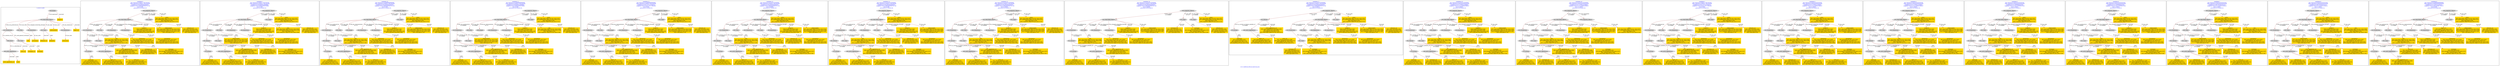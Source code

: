 digraph n0 {
fontcolor="blue"
remincross="true"
label="s14-s-california-african-american.json"
subgraph cluster_0 {
label="1-correct model"
n2[style="filled",color="white",fillcolor="lightgray",label="E12_Production1"];
n3[style="filled",color="white",fillcolor="lightgray",label="E39_Actor1"];
n4[style="filled",color="white",fillcolor="lightgray",label="E55_Type1"];
n5[style="filled",color="white",fillcolor="lightgray",label="E22_Man-Made_Object1"];
n6[style="filled",color="white",fillcolor="lightgray",label="E35_Title1"];
n7[style="filled",color="white",fillcolor="lightgray",label="E8_Acquisition1"];
n8[style="filled",color="white",fillcolor="lightgray",label="E55_Type2"];
n9[shape="plaintext",style="filled",fillcolor="gold",label="additionalInfo"];
n10[style="filled",color="white",fillcolor="lightgray",label="E54_Dimension1"];
n11[shape="plaintext",style="filled",fillcolor="gold",label="object_uri"];
n12[shape="plaintext",style="filled",fillcolor="gold",label="title"];
n13[style="filled",color="white",fillcolor="lightgray",label="E38_Image1"];
n14[shape="plaintext",style="filled",fillcolor="gold",label="imageUrl"];
n15[style="filled",color="white",fillcolor="lightgray",label="E82_Actor_Appellation1"];
n16[shape="plaintext",style="filled",fillcolor="gold",label="artist_uri"];
n17[shape="plaintext",style="filled",fillcolor="gold",label="dimensions"];
n18[shape="plaintext",style="filled",fillcolor="gold",label="technique_uri"];
n19[shape="plaintext",style="filled",fillcolor="gold",label="technique"];
n20[shape="plaintext",style="filled",fillcolor="gold",label="ethnicity_uri"];
n21[shape="plaintext",style="filled",fillcolor="gold",label="enthnicity"];
n22[shape="plaintext",style="filled",fillcolor="gold",label="artist_appellation_uri"];
n23[shape="plaintext",style="filled",fillcolor="gold",label="artist"];
n24[shape="plaintext",style="filled",fillcolor="gold",label="provenance"];
}
subgraph cluster_1 {
label="candidate 0\nlink coherence:0.9565217391304348\nnode coherence:0.9565217391304348\nconfidence:0.33310826062600357\nmapping score:0.46833820504701795\ncost:22.999\n-precision:0.52-recall:0.55"
n26[style="filled",color="white",fillcolor="lightgray",label="E12_Production1"];
n27[style="filled",color="white",fillcolor="lightgray",label="E21_Person1"];
n28[style="filled",color="white",fillcolor="lightgray",label="E55_Type1"];
n29[style="filled",color="white",fillcolor="lightgray",label="E74_Group1"];
n30[style="filled",color="white",fillcolor="lightgray",label="E82_Actor_Appellation1"];
n31[style="filled",color="white",fillcolor="lightgray",label="E22_Man-Made_Object1"];
n32[style="filled",color="white",fillcolor="lightgray",label="E35_Title1"];
n33[style="filled",color="white",fillcolor="lightgray",label="E54_Dimension1"];
n34[style="filled",color="white",fillcolor="lightgray",label="E8_Acquisition1"];
n35[style="filled",color="white",fillcolor="lightgray",label="E33_Linguistic_Object2"];
n36[style="filled",color="white",fillcolor="lightgray",label="E55_Type2"];
n37[shape="plaintext",style="filled",fillcolor="gold",label="enthnicity\n[E74_Group,label,0.387]\n[E74_Group,classLink,0.227]\n[E30_Right,P3_has_note,0.194]\n[E8_Acquisition,P3_has_note,0.192]"];
n38[shape="plaintext",style="filled",fillcolor="gold",label="dimensions\n[E54_Dimension,P3_has_note,0.658]\n[E22_Man-Made_Object,P3_has_note,0.124]\n[E22_Man-Made_Object,classLink,0.119]\n[E73_Information_Object,P3_has_note,0.099]"];
n39[shape="plaintext",style="filled",fillcolor="gold",label="object_uri\n[E30_Right,P3_has_note,0.416]\n[E82_Actor_Appellation,label,0.215]\n[E8_Acquisition,P3_has_note,0.196]\n[E22_Man-Made_Object,classLink,0.173]"];
n40[shape="plaintext",style="filled",fillcolor="gold",label="provenance\n[E8_Acquisition,P3_has_note,0.461]\n[E30_Right,P3_has_note,0.37]\n[E22_Man-Made_Object,P3_has_note,0.091]\n[E33_Linguistic_Object,P3_has_note,0.078]"];
n41[shape="plaintext",style="filled",fillcolor="gold",label="ethnicity_uri\n[E55_Type,classLink,0.482]\n[E74_Group,classLink,0.276]\n[E57_Material,classLink,0.201]\n[E55_Type,label,0.04]"];
n42[shape="plaintext",style="filled",fillcolor="gold",label="technique_uri\n[E55_Type,classLink,0.371]\n[E74_Group,classLink,0.302]\n[E57_Material,classLink,0.275]\n[E55_Type,label,0.052]"];
n43[shape="plaintext",style="filled",fillcolor="gold",label="artist_uri\n[E21_Person,classLink,0.468]\n[E82_Actor_Appellation,classLink,0.322]\n[E30_Right,P3_has_note,0.139]\n[E8_Acquisition,P3_has_note,0.071]"];
n44[shape="plaintext",style="filled",fillcolor="gold",label="imageUrl\n[E38_Image,classLink,0.345]\n[E39_Actor,classLink,0.266]\n[E22_Man-Made_Object,classLink,0.199]\n[E78_Collection,classLink,0.189]"];
n45[shape="plaintext",style="filled",fillcolor="gold",label="additionalInfo\n[E22_Man-Made_Object,P3_has_note,0.344]\n[E73_Information_Object,P3_has_note,0.292]\n[E33_Linguistic_Object,P3_has_note,0.189]\n[E35_Title,label,0.176]"];
n46[shape="plaintext",style="filled",fillcolor="gold",label="artist_appellation_uri\n[E82_Actor_Appellation,classLink,0.908]\n[E21_Person,classLink,0.062]\n[E30_Right,P3_has_note,0.019]\n[E22_Man-Made_Object,P3_has_note,0.011]"];
n47[shape="plaintext",style="filled",fillcolor="gold",label="artist\n[E22_Man-Made_Object,P3_has_note,0.307]\n[E73_Information_Object,P3_has_note,0.251]\n[E35_Title,label,0.228]\n[E33_Linguistic_Object,P3_has_note,0.214]"];
n48[shape="plaintext",style="filled",fillcolor="gold",label="technique\n[E55_Type,label,0.381]\n[E29_Design_or_Procedure,P3_has_note,0.307]\n[E57_Material,label,0.186]\n[E22_Man-Made_Object,P3_has_note,0.126]"];
n49[shape="plaintext",style="filled",fillcolor="gold",label="title\n[E22_Man-Made_Object,P3_has_note,0.303]\n[E73_Information_Object,P3_has_note,0.264]\n[E35_Title,label,0.234]\n[E33_Linguistic_Object,P3_has_note,0.199]"];
}
subgraph cluster_2 {
label="candidate 1\nlink coherence:0.9565217391304348\nnode coherence:0.9565217391304348\nconfidence:0.32556580544099867\nmapping score:0.465824053318683\ncost:22.999\n-precision:0.43-recall:0.45"
n51[style="filled",color="white",fillcolor="lightgray",label="E12_Production1"];
n52[style="filled",color="white",fillcolor="lightgray",label="E21_Person1"];
n53[style="filled",color="white",fillcolor="lightgray",label="E55_Type1"];
n54[style="filled",color="white",fillcolor="lightgray",label="E74_Group1"];
n55[style="filled",color="white",fillcolor="lightgray",label="E82_Actor_Appellation1"];
n56[style="filled",color="white",fillcolor="lightgray",label="E22_Man-Made_Object1"];
n57[style="filled",color="white",fillcolor="lightgray",label="E35_Title1"];
n58[style="filled",color="white",fillcolor="lightgray",label="E54_Dimension1"];
n59[style="filled",color="white",fillcolor="lightgray",label="E8_Acquisition1"];
n60[style="filled",color="white",fillcolor="lightgray",label="E33_Linguistic_Object2"];
n61[style="filled",color="white",fillcolor="lightgray",label="E55_Type2"];
n62[shape="plaintext",style="filled",fillcolor="gold",label="enthnicity\n[E74_Group,label,0.387]\n[E74_Group,classLink,0.227]\n[E30_Right,P3_has_note,0.194]\n[E8_Acquisition,P3_has_note,0.192]"];
n63[shape="plaintext",style="filled",fillcolor="gold",label="dimensions\n[E54_Dimension,P3_has_note,0.658]\n[E22_Man-Made_Object,P3_has_note,0.124]\n[E22_Man-Made_Object,classLink,0.119]\n[E73_Information_Object,P3_has_note,0.099]"];
n64[shape="plaintext",style="filled",fillcolor="gold",label="object_uri\n[E30_Right,P3_has_note,0.416]\n[E82_Actor_Appellation,label,0.215]\n[E8_Acquisition,P3_has_note,0.196]\n[E22_Man-Made_Object,classLink,0.173]"];
n65[shape="plaintext",style="filled",fillcolor="gold",label="provenance\n[E8_Acquisition,P3_has_note,0.461]\n[E30_Right,P3_has_note,0.37]\n[E22_Man-Made_Object,P3_has_note,0.091]\n[E33_Linguistic_Object,P3_has_note,0.078]"];
n66[shape="plaintext",style="filled",fillcolor="gold",label="ethnicity_uri\n[E55_Type,classLink,0.482]\n[E74_Group,classLink,0.276]\n[E57_Material,classLink,0.201]\n[E55_Type,label,0.04]"];
n67[shape="plaintext",style="filled",fillcolor="gold",label="technique_uri\n[E55_Type,classLink,0.371]\n[E74_Group,classLink,0.302]\n[E57_Material,classLink,0.275]\n[E55_Type,label,0.052]"];
n68[shape="plaintext",style="filled",fillcolor="gold",label="artist_uri\n[E21_Person,classLink,0.468]\n[E82_Actor_Appellation,classLink,0.322]\n[E30_Right,P3_has_note,0.139]\n[E8_Acquisition,P3_has_note,0.071]"];
n69[shape="plaintext",style="filled",fillcolor="gold",label="imageUrl\n[E38_Image,classLink,0.345]\n[E39_Actor,classLink,0.266]\n[E22_Man-Made_Object,classLink,0.199]\n[E78_Collection,classLink,0.189]"];
n70[shape="plaintext",style="filled",fillcolor="gold",label="title\n[E22_Man-Made_Object,P3_has_note,0.303]\n[E73_Information_Object,P3_has_note,0.264]\n[E35_Title,label,0.234]\n[E33_Linguistic_Object,P3_has_note,0.199]"];
n71[shape="plaintext",style="filled",fillcolor="gold",label="artist_appellation_uri\n[E82_Actor_Appellation,classLink,0.908]\n[E21_Person,classLink,0.062]\n[E30_Right,P3_has_note,0.019]\n[E22_Man-Made_Object,P3_has_note,0.011]"];
n72[shape="plaintext",style="filled",fillcolor="gold",label="artist\n[E22_Man-Made_Object,P3_has_note,0.307]\n[E73_Information_Object,P3_has_note,0.251]\n[E35_Title,label,0.228]\n[E33_Linguistic_Object,P3_has_note,0.214]"];
n73[shape="plaintext",style="filled",fillcolor="gold",label="technique\n[E55_Type,label,0.381]\n[E29_Design_or_Procedure,P3_has_note,0.307]\n[E57_Material,label,0.186]\n[E22_Man-Made_Object,P3_has_note,0.126]"];
n74[shape="plaintext",style="filled",fillcolor="gold",label="additionalInfo\n[E22_Man-Made_Object,P3_has_note,0.344]\n[E73_Information_Object,P3_has_note,0.292]\n[E33_Linguistic_Object,P3_has_note,0.189]\n[E35_Title,label,0.176]"];
}
subgraph cluster_3 {
label="candidate 10\nlink coherence:0.9166666666666666\nnode coherence:0.9565217391304348\nconfidence:0.33310826062600357\nmapping score:0.46833820504701795\ncost:23.999\n-precision:0.5-recall:0.55"
n76[style="filled",color="white",fillcolor="lightgray",label="E12_Production1"];
n77[style="filled",color="white",fillcolor="lightgray",label="E21_Person1"];
n78[style="filled",color="white",fillcolor="lightgray",label="E55_Type1"];
n79[style="filled",color="white",fillcolor="lightgray",label="E74_Group1"];
n80[style="filled",color="white",fillcolor="lightgray",label="E82_Actor_Appellation1"];
n81[style="filled",color="white",fillcolor="lightgray",label="E22_Man-Made_Object1"];
n82[style="filled",color="white",fillcolor="lightgray",label="E35_Title1"];
n83[style="filled",color="white",fillcolor="lightgray",label="E38_Image1"];
n84[style="filled",color="white",fillcolor="lightgray",label="E54_Dimension1"];
n85[style="filled",color="white",fillcolor="lightgray",label="E8_Acquisition1"];
n86[style="filled",color="white",fillcolor="lightgray",label="E33_Linguistic_Object2"];
n87[style="filled",color="white",fillcolor="lightgray",label="E55_Type2"];
n88[shape="plaintext",style="filled",fillcolor="gold",label="enthnicity\n[E74_Group,label,0.387]\n[E74_Group,classLink,0.227]\n[E30_Right,P3_has_note,0.194]\n[E8_Acquisition,P3_has_note,0.192]"];
n89[shape="plaintext",style="filled",fillcolor="gold",label="dimensions\n[E54_Dimension,P3_has_note,0.658]\n[E22_Man-Made_Object,P3_has_note,0.124]\n[E22_Man-Made_Object,classLink,0.119]\n[E73_Information_Object,P3_has_note,0.099]"];
n90[shape="plaintext",style="filled",fillcolor="gold",label="object_uri\n[E30_Right,P3_has_note,0.416]\n[E82_Actor_Appellation,label,0.215]\n[E8_Acquisition,P3_has_note,0.196]\n[E22_Man-Made_Object,classLink,0.173]"];
n91[shape="plaintext",style="filled",fillcolor="gold",label="provenance\n[E8_Acquisition,P3_has_note,0.461]\n[E30_Right,P3_has_note,0.37]\n[E22_Man-Made_Object,P3_has_note,0.091]\n[E33_Linguistic_Object,P3_has_note,0.078]"];
n92[shape="plaintext",style="filled",fillcolor="gold",label="ethnicity_uri\n[E55_Type,classLink,0.482]\n[E74_Group,classLink,0.276]\n[E57_Material,classLink,0.201]\n[E55_Type,label,0.04]"];
n93[shape="plaintext",style="filled",fillcolor="gold",label="technique_uri\n[E55_Type,classLink,0.371]\n[E74_Group,classLink,0.302]\n[E57_Material,classLink,0.275]\n[E55_Type,label,0.052]"];
n94[shape="plaintext",style="filled",fillcolor="gold",label="artist_uri\n[E21_Person,classLink,0.468]\n[E82_Actor_Appellation,classLink,0.322]\n[E30_Right,P3_has_note,0.139]\n[E8_Acquisition,P3_has_note,0.071]"];
n95[shape="plaintext",style="filled",fillcolor="gold",label="imageUrl\n[E38_Image,classLink,0.345]\n[E39_Actor,classLink,0.266]\n[E22_Man-Made_Object,classLink,0.199]\n[E78_Collection,classLink,0.189]"];
n96[shape="plaintext",style="filled",fillcolor="gold",label="additionalInfo\n[E22_Man-Made_Object,P3_has_note,0.344]\n[E73_Information_Object,P3_has_note,0.292]\n[E33_Linguistic_Object,P3_has_note,0.189]\n[E35_Title,label,0.176]"];
n97[shape="plaintext",style="filled",fillcolor="gold",label="artist_appellation_uri\n[E82_Actor_Appellation,classLink,0.908]\n[E21_Person,classLink,0.062]\n[E30_Right,P3_has_note,0.019]\n[E22_Man-Made_Object,P3_has_note,0.011]"];
n98[shape="plaintext",style="filled",fillcolor="gold",label="artist\n[E22_Man-Made_Object,P3_has_note,0.307]\n[E73_Information_Object,P3_has_note,0.251]\n[E35_Title,label,0.228]\n[E33_Linguistic_Object,P3_has_note,0.214]"];
n99[shape="plaintext",style="filled",fillcolor="gold",label="technique\n[E55_Type,label,0.381]\n[E29_Design_or_Procedure,P3_has_note,0.307]\n[E57_Material,label,0.186]\n[E22_Man-Made_Object,P3_has_note,0.126]"];
n100[shape="plaintext",style="filled",fillcolor="gold",label="title\n[E22_Man-Made_Object,P3_has_note,0.303]\n[E73_Information_Object,P3_has_note,0.264]\n[E35_Title,label,0.234]\n[E33_Linguistic_Object,P3_has_note,0.199]"];
}
subgraph cluster_4 {
label="candidate 11\nlink coherence:0.9166666666666666\nnode coherence:0.9565217391304348\nconfidence:0.32556580544099867\nmapping score:0.465824053318683\ncost:23.999\n-precision:0.42-recall:0.45"
n102[style="filled",color="white",fillcolor="lightgray",label="E12_Production1"];
n103[style="filled",color="white",fillcolor="lightgray",label="E21_Person1"];
n104[style="filled",color="white",fillcolor="lightgray",label="E55_Type1"];
n105[style="filled",color="white",fillcolor="lightgray",label="E74_Group1"];
n106[style="filled",color="white",fillcolor="lightgray",label="E82_Actor_Appellation1"];
n107[style="filled",color="white",fillcolor="lightgray",label="E22_Man-Made_Object1"];
n108[style="filled",color="white",fillcolor="lightgray",label="E35_Title1"];
n109[style="filled",color="white",fillcolor="lightgray",label="E38_Image1"];
n110[style="filled",color="white",fillcolor="lightgray",label="E54_Dimension1"];
n111[style="filled",color="white",fillcolor="lightgray",label="E8_Acquisition1"];
n112[style="filled",color="white",fillcolor="lightgray",label="E33_Linguistic_Object2"];
n113[style="filled",color="white",fillcolor="lightgray",label="E55_Type2"];
n114[shape="plaintext",style="filled",fillcolor="gold",label="enthnicity\n[E74_Group,label,0.387]\n[E74_Group,classLink,0.227]\n[E30_Right,P3_has_note,0.194]\n[E8_Acquisition,P3_has_note,0.192]"];
n115[shape="plaintext",style="filled",fillcolor="gold",label="dimensions\n[E54_Dimension,P3_has_note,0.658]\n[E22_Man-Made_Object,P3_has_note,0.124]\n[E22_Man-Made_Object,classLink,0.119]\n[E73_Information_Object,P3_has_note,0.099]"];
n116[shape="plaintext",style="filled",fillcolor="gold",label="object_uri\n[E30_Right,P3_has_note,0.416]\n[E82_Actor_Appellation,label,0.215]\n[E8_Acquisition,P3_has_note,0.196]\n[E22_Man-Made_Object,classLink,0.173]"];
n117[shape="plaintext",style="filled",fillcolor="gold",label="provenance\n[E8_Acquisition,P3_has_note,0.461]\n[E30_Right,P3_has_note,0.37]\n[E22_Man-Made_Object,P3_has_note,0.091]\n[E33_Linguistic_Object,P3_has_note,0.078]"];
n118[shape="plaintext",style="filled",fillcolor="gold",label="ethnicity_uri\n[E55_Type,classLink,0.482]\n[E74_Group,classLink,0.276]\n[E57_Material,classLink,0.201]\n[E55_Type,label,0.04]"];
n119[shape="plaintext",style="filled",fillcolor="gold",label="technique_uri\n[E55_Type,classLink,0.371]\n[E74_Group,classLink,0.302]\n[E57_Material,classLink,0.275]\n[E55_Type,label,0.052]"];
n120[shape="plaintext",style="filled",fillcolor="gold",label="artist_uri\n[E21_Person,classLink,0.468]\n[E82_Actor_Appellation,classLink,0.322]\n[E30_Right,P3_has_note,0.139]\n[E8_Acquisition,P3_has_note,0.071]"];
n121[shape="plaintext",style="filled",fillcolor="gold",label="imageUrl\n[E38_Image,classLink,0.345]\n[E39_Actor,classLink,0.266]\n[E22_Man-Made_Object,classLink,0.199]\n[E78_Collection,classLink,0.189]"];
n122[shape="plaintext",style="filled",fillcolor="gold",label="title\n[E22_Man-Made_Object,P3_has_note,0.303]\n[E73_Information_Object,P3_has_note,0.264]\n[E35_Title,label,0.234]\n[E33_Linguistic_Object,P3_has_note,0.199]"];
n123[shape="plaintext",style="filled",fillcolor="gold",label="artist_appellation_uri\n[E82_Actor_Appellation,classLink,0.908]\n[E21_Person,classLink,0.062]\n[E30_Right,P3_has_note,0.019]\n[E22_Man-Made_Object,P3_has_note,0.011]"];
n124[shape="plaintext",style="filled",fillcolor="gold",label="artist\n[E22_Man-Made_Object,P3_has_note,0.307]\n[E73_Information_Object,P3_has_note,0.251]\n[E35_Title,label,0.228]\n[E33_Linguistic_Object,P3_has_note,0.214]"];
n125[shape="plaintext",style="filled",fillcolor="gold",label="technique\n[E55_Type,label,0.381]\n[E29_Design_or_Procedure,P3_has_note,0.307]\n[E57_Material,label,0.186]\n[E22_Man-Made_Object,P3_has_note,0.126]"];
n126[shape="plaintext",style="filled",fillcolor="gold",label="additionalInfo\n[E22_Man-Made_Object,P3_has_note,0.344]\n[E73_Information_Object,P3_has_note,0.292]\n[E33_Linguistic_Object,P3_has_note,0.189]\n[E35_Title,label,0.176]"];
}
subgraph cluster_5 {
label="candidate 12\nlink coherence:0.9166666666666666\nnode coherence:0.9565217391304348\nconfidence:0.32077475707383074\nmapping score:0.4642270371962936\ncost:23.999\n-precision:0.5-recall:0.55"
n128[style="filled",color="white",fillcolor="lightgray",label="E12_Production1"];
n129[style="filled",color="white",fillcolor="lightgray",label="E21_Person1"];
n130[style="filled",color="white",fillcolor="lightgray",label="E55_Type1"];
n131[style="filled",color="white",fillcolor="lightgray",label="E74_Group1"];
n132[style="filled",color="white",fillcolor="lightgray",label="E82_Actor_Appellation1"];
n133[style="filled",color="white",fillcolor="lightgray",label="E22_Man-Made_Object1"];
n134[style="filled",color="white",fillcolor="lightgray",label="E35_Title1"];
n135[style="filled",color="white",fillcolor="lightgray",label="E38_Image1"];
n136[style="filled",color="white",fillcolor="lightgray",label="E54_Dimension1"];
n137[style="filled",color="white",fillcolor="lightgray",label="E8_Acquisition1"];
n138[style="filled",color="white",fillcolor="lightgray",label="E33_Linguistic_Object2"];
n139[style="filled",color="white",fillcolor="lightgray",label="E55_Type2"];
n140[shape="plaintext",style="filled",fillcolor="gold",label="dimensions\n[E54_Dimension,P3_has_note,0.658]\n[E22_Man-Made_Object,P3_has_note,0.124]\n[E22_Man-Made_Object,classLink,0.119]\n[E73_Information_Object,P3_has_note,0.099]"];
n141[shape="plaintext",style="filled",fillcolor="gold",label="object_uri\n[E30_Right,P3_has_note,0.416]\n[E82_Actor_Appellation,label,0.215]\n[E8_Acquisition,P3_has_note,0.196]\n[E22_Man-Made_Object,classLink,0.173]"];
n142[shape="plaintext",style="filled",fillcolor="gold",label="provenance\n[E8_Acquisition,P3_has_note,0.461]\n[E30_Right,P3_has_note,0.37]\n[E22_Man-Made_Object,P3_has_note,0.091]\n[E33_Linguistic_Object,P3_has_note,0.078]"];
n143[shape="plaintext",style="filled",fillcolor="gold",label="ethnicity_uri\n[E55_Type,classLink,0.482]\n[E74_Group,classLink,0.276]\n[E57_Material,classLink,0.201]\n[E55_Type,label,0.04]"];
n144[shape="plaintext",style="filled",fillcolor="gold",label="enthnicity\n[E74_Group,label,0.387]\n[E74_Group,classLink,0.227]\n[E30_Right,P3_has_note,0.194]\n[E8_Acquisition,P3_has_note,0.192]"];
n145[shape="plaintext",style="filled",fillcolor="gold",label="technique_uri\n[E55_Type,classLink,0.371]\n[E74_Group,classLink,0.302]\n[E57_Material,classLink,0.275]\n[E55_Type,label,0.052]"];
n146[shape="plaintext",style="filled",fillcolor="gold",label="artist_uri\n[E21_Person,classLink,0.468]\n[E82_Actor_Appellation,classLink,0.322]\n[E30_Right,P3_has_note,0.139]\n[E8_Acquisition,P3_has_note,0.071]"];
n147[shape="plaintext",style="filled",fillcolor="gold",label="imageUrl\n[E38_Image,classLink,0.345]\n[E39_Actor,classLink,0.266]\n[E22_Man-Made_Object,classLink,0.199]\n[E78_Collection,classLink,0.189]"];
n148[shape="plaintext",style="filled",fillcolor="gold",label="additionalInfo\n[E22_Man-Made_Object,P3_has_note,0.344]\n[E73_Information_Object,P3_has_note,0.292]\n[E33_Linguistic_Object,P3_has_note,0.189]\n[E35_Title,label,0.176]"];
n149[shape="plaintext",style="filled",fillcolor="gold",label="artist_appellation_uri\n[E82_Actor_Appellation,classLink,0.908]\n[E21_Person,classLink,0.062]\n[E30_Right,P3_has_note,0.019]\n[E22_Man-Made_Object,P3_has_note,0.011]"];
n150[shape="plaintext",style="filled",fillcolor="gold",label="artist\n[E22_Man-Made_Object,P3_has_note,0.307]\n[E73_Information_Object,P3_has_note,0.251]\n[E35_Title,label,0.228]\n[E33_Linguistic_Object,P3_has_note,0.214]"];
n151[shape="plaintext",style="filled",fillcolor="gold",label="technique\n[E55_Type,label,0.381]\n[E29_Design_or_Procedure,P3_has_note,0.307]\n[E57_Material,label,0.186]\n[E22_Man-Made_Object,P3_has_note,0.126]"];
n152[shape="plaintext",style="filled",fillcolor="gold",label="title\n[E22_Man-Made_Object,P3_has_note,0.303]\n[E73_Information_Object,P3_has_note,0.264]\n[E35_Title,label,0.234]\n[E33_Linguistic_Object,P3_has_note,0.199]"];
}
subgraph cluster_6 {
label="candidate 13\nlink coherence:0.9130434782608695\nnode coherence:0.9565217391304348\nconfidence:0.33310826062600357\nmapping score:0.46833820504701795\ncost:22.99899\n-precision:0.57-recall:0.59"
n154[style="filled",color="white",fillcolor="lightgray",label="E12_Production1"];
n155[style="filled",color="white",fillcolor="lightgray",label="E21_Person1"];
n156[style="filled",color="white",fillcolor="lightgray",label="E55_Type1"];
n157[style="filled",color="white",fillcolor="lightgray",label="E74_Group1"];
n158[style="filled",color="white",fillcolor="lightgray",label="E82_Actor_Appellation1"];
n159[style="filled",color="white",fillcolor="lightgray",label="E22_Man-Made_Object1"];
n160[style="filled",color="white",fillcolor="lightgray",label="E35_Title1"];
n161[style="filled",color="white",fillcolor="lightgray",label="E54_Dimension1"];
n162[style="filled",color="white",fillcolor="lightgray",label="E55_Type2"];
n163[style="filled",color="white",fillcolor="lightgray",label="E8_Acquisition1"];
n164[style="filled",color="white",fillcolor="lightgray",label="E33_Linguistic_Object2"];
n165[shape="plaintext",style="filled",fillcolor="gold",label="enthnicity\n[E74_Group,label,0.387]\n[E74_Group,classLink,0.227]\n[E30_Right,P3_has_note,0.194]\n[E8_Acquisition,P3_has_note,0.192]"];
n166[shape="plaintext",style="filled",fillcolor="gold",label="dimensions\n[E54_Dimension,P3_has_note,0.658]\n[E22_Man-Made_Object,P3_has_note,0.124]\n[E22_Man-Made_Object,classLink,0.119]\n[E73_Information_Object,P3_has_note,0.099]"];
n167[shape="plaintext",style="filled",fillcolor="gold",label="object_uri\n[E30_Right,P3_has_note,0.416]\n[E82_Actor_Appellation,label,0.215]\n[E8_Acquisition,P3_has_note,0.196]\n[E22_Man-Made_Object,classLink,0.173]"];
n168[shape="plaintext",style="filled",fillcolor="gold",label="provenance\n[E8_Acquisition,P3_has_note,0.461]\n[E30_Right,P3_has_note,0.37]\n[E22_Man-Made_Object,P3_has_note,0.091]\n[E33_Linguistic_Object,P3_has_note,0.078]"];
n169[shape="plaintext",style="filled",fillcolor="gold",label="ethnicity_uri\n[E55_Type,classLink,0.482]\n[E74_Group,classLink,0.276]\n[E57_Material,classLink,0.201]\n[E55_Type,label,0.04]"];
n170[shape="plaintext",style="filled",fillcolor="gold",label="technique_uri\n[E55_Type,classLink,0.371]\n[E74_Group,classLink,0.302]\n[E57_Material,classLink,0.275]\n[E55_Type,label,0.052]"];
n171[shape="plaintext",style="filled",fillcolor="gold",label="artist_uri\n[E21_Person,classLink,0.468]\n[E82_Actor_Appellation,classLink,0.322]\n[E30_Right,P3_has_note,0.139]\n[E8_Acquisition,P3_has_note,0.071]"];
n172[shape="plaintext",style="filled",fillcolor="gold",label="imageUrl\n[E38_Image,classLink,0.345]\n[E39_Actor,classLink,0.266]\n[E22_Man-Made_Object,classLink,0.199]\n[E78_Collection,classLink,0.189]"];
n173[shape="plaintext",style="filled",fillcolor="gold",label="additionalInfo\n[E22_Man-Made_Object,P3_has_note,0.344]\n[E73_Information_Object,P3_has_note,0.292]\n[E33_Linguistic_Object,P3_has_note,0.189]\n[E35_Title,label,0.176]"];
n174[shape="plaintext",style="filled",fillcolor="gold",label="artist_appellation_uri\n[E82_Actor_Appellation,classLink,0.908]\n[E21_Person,classLink,0.062]\n[E30_Right,P3_has_note,0.019]\n[E22_Man-Made_Object,P3_has_note,0.011]"];
n175[shape="plaintext",style="filled",fillcolor="gold",label="artist\n[E22_Man-Made_Object,P3_has_note,0.307]\n[E73_Information_Object,P3_has_note,0.251]\n[E35_Title,label,0.228]\n[E33_Linguistic_Object,P3_has_note,0.214]"];
n176[shape="plaintext",style="filled",fillcolor="gold",label="technique\n[E55_Type,label,0.381]\n[E29_Design_or_Procedure,P3_has_note,0.307]\n[E57_Material,label,0.186]\n[E22_Man-Made_Object,P3_has_note,0.126]"];
n177[shape="plaintext",style="filled",fillcolor="gold",label="title\n[E22_Man-Made_Object,P3_has_note,0.303]\n[E73_Information_Object,P3_has_note,0.264]\n[E35_Title,label,0.234]\n[E33_Linguistic_Object,P3_has_note,0.199]"];
}
subgraph cluster_7 {
label="candidate 14\nlink coherence:0.9130434782608695\nnode coherence:0.9565217391304348\nconfidence:0.33310826062600357\nmapping score:0.46833820504701795\ncost:22.999\n-precision:0.57-recall:0.59"
n179[style="filled",color="white",fillcolor="lightgray",label="E12_Production1"];
n180[style="filled",color="white",fillcolor="lightgray",label="E21_Person1"];
n181[style="filled",color="white",fillcolor="lightgray",label="E55_Type1"];
n182[style="filled",color="white",fillcolor="lightgray",label="E74_Group1"];
n183[style="filled",color="white",fillcolor="lightgray",label="E82_Actor_Appellation1"];
n184[style="filled",color="white",fillcolor="lightgray",label="E22_Man-Made_Object1"];
n185[style="filled",color="white",fillcolor="lightgray",label="E35_Title1"];
n186[style="filled",color="white",fillcolor="lightgray",label="E54_Dimension1"];
n187[style="filled",color="white",fillcolor="lightgray",label="E55_Type2"];
n188[style="filled",color="white",fillcolor="lightgray",label="E8_Acquisition1"];
n189[style="filled",color="white",fillcolor="lightgray",label="E33_Linguistic_Object1"];
n190[shape="plaintext",style="filled",fillcolor="gold",label="enthnicity\n[E74_Group,label,0.387]\n[E74_Group,classLink,0.227]\n[E30_Right,P3_has_note,0.194]\n[E8_Acquisition,P3_has_note,0.192]"];
n191[shape="plaintext",style="filled",fillcolor="gold",label="dimensions\n[E54_Dimension,P3_has_note,0.658]\n[E22_Man-Made_Object,P3_has_note,0.124]\n[E22_Man-Made_Object,classLink,0.119]\n[E73_Information_Object,P3_has_note,0.099]"];
n192[shape="plaintext",style="filled",fillcolor="gold",label="object_uri\n[E30_Right,P3_has_note,0.416]\n[E82_Actor_Appellation,label,0.215]\n[E8_Acquisition,P3_has_note,0.196]\n[E22_Man-Made_Object,classLink,0.173]"];
n193[shape="plaintext",style="filled",fillcolor="gold",label="provenance\n[E8_Acquisition,P3_has_note,0.461]\n[E30_Right,P3_has_note,0.37]\n[E22_Man-Made_Object,P3_has_note,0.091]\n[E33_Linguistic_Object,P3_has_note,0.078]"];
n194[shape="plaintext",style="filled",fillcolor="gold",label="ethnicity_uri\n[E55_Type,classLink,0.482]\n[E74_Group,classLink,0.276]\n[E57_Material,classLink,0.201]\n[E55_Type,label,0.04]"];
n195[shape="plaintext",style="filled",fillcolor="gold",label="technique_uri\n[E55_Type,classLink,0.371]\n[E74_Group,classLink,0.302]\n[E57_Material,classLink,0.275]\n[E55_Type,label,0.052]"];
n196[shape="plaintext",style="filled",fillcolor="gold",label="artist_uri\n[E21_Person,classLink,0.468]\n[E82_Actor_Appellation,classLink,0.322]\n[E30_Right,P3_has_note,0.139]\n[E8_Acquisition,P3_has_note,0.071]"];
n197[shape="plaintext",style="filled",fillcolor="gold",label="imageUrl\n[E38_Image,classLink,0.345]\n[E39_Actor,classLink,0.266]\n[E22_Man-Made_Object,classLink,0.199]\n[E78_Collection,classLink,0.189]"];
n198[shape="plaintext",style="filled",fillcolor="gold",label="additionalInfo\n[E22_Man-Made_Object,P3_has_note,0.344]\n[E73_Information_Object,P3_has_note,0.292]\n[E33_Linguistic_Object,P3_has_note,0.189]\n[E35_Title,label,0.176]"];
n199[shape="plaintext",style="filled",fillcolor="gold",label="artist_appellation_uri\n[E82_Actor_Appellation,classLink,0.908]\n[E21_Person,classLink,0.062]\n[E30_Right,P3_has_note,0.019]\n[E22_Man-Made_Object,P3_has_note,0.011]"];
n200[shape="plaintext",style="filled",fillcolor="gold",label="technique\n[E55_Type,label,0.381]\n[E29_Design_or_Procedure,P3_has_note,0.307]\n[E57_Material,label,0.186]\n[E22_Man-Made_Object,P3_has_note,0.126]"];
n201[shape="plaintext",style="filled",fillcolor="gold",label="title\n[E22_Man-Made_Object,P3_has_note,0.303]\n[E73_Information_Object,P3_has_note,0.264]\n[E35_Title,label,0.234]\n[E33_Linguistic_Object,P3_has_note,0.199]"];
n202[shape="plaintext",style="filled",fillcolor="gold",label="artist\n[E22_Man-Made_Object,P3_has_note,0.307]\n[E73_Information_Object,P3_has_note,0.251]\n[E35_Title,label,0.228]\n[E33_Linguistic_Object,P3_has_note,0.214]"];
}
subgraph cluster_8 {
label="candidate 15\nlink coherence:0.9130434782608695\nnode coherence:0.9565217391304348\nconfidence:0.33310826062600357\nmapping score:0.46833820504701795\ncost:22.99903\n-precision:0.52-recall:0.55"
n204[style="filled",color="white",fillcolor="lightgray",label="E12_Production1"];
n205[style="filled",color="white",fillcolor="lightgray",label="E21_Person1"];
n206[style="filled",color="white",fillcolor="lightgray",label="E55_Type1"];
n207[style="filled",color="white",fillcolor="lightgray",label="E74_Group1"];
n208[style="filled",color="white",fillcolor="lightgray",label="E82_Actor_Appellation1"];
n209[style="filled",color="white",fillcolor="lightgray",label="E22_Man-Made_Object1"];
n210[style="filled",color="white",fillcolor="lightgray",label="E35_Title1"];
n211[style="filled",color="white",fillcolor="lightgray",label="E54_Dimension1"];
n212[style="filled",color="white",fillcolor="lightgray",label="E8_Acquisition1"];
n213[style="filled",color="white",fillcolor="lightgray",label="E33_Linguistic_Object1"];
n214[style="filled",color="white",fillcolor="lightgray",label="E55_Type2"];
n215[shape="plaintext",style="filled",fillcolor="gold",label="enthnicity\n[E74_Group,label,0.387]\n[E74_Group,classLink,0.227]\n[E30_Right,P3_has_note,0.194]\n[E8_Acquisition,P3_has_note,0.192]"];
n216[shape="plaintext",style="filled",fillcolor="gold",label="dimensions\n[E54_Dimension,P3_has_note,0.658]\n[E22_Man-Made_Object,P3_has_note,0.124]\n[E22_Man-Made_Object,classLink,0.119]\n[E73_Information_Object,P3_has_note,0.099]"];
n217[shape="plaintext",style="filled",fillcolor="gold",label="object_uri\n[E30_Right,P3_has_note,0.416]\n[E82_Actor_Appellation,label,0.215]\n[E8_Acquisition,P3_has_note,0.196]\n[E22_Man-Made_Object,classLink,0.173]"];
n218[shape="plaintext",style="filled",fillcolor="gold",label="provenance\n[E8_Acquisition,P3_has_note,0.461]\n[E30_Right,P3_has_note,0.37]\n[E22_Man-Made_Object,P3_has_note,0.091]\n[E33_Linguistic_Object,P3_has_note,0.078]"];
n219[shape="plaintext",style="filled",fillcolor="gold",label="ethnicity_uri\n[E55_Type,classLink,0.482]\n[E74_Group,classLink,0.276]\n[E57_Material,classLink,0.201]\n[E55_Type,label,0.04]"];
n220[shape="plaintext",style="filled",fillcolor="gold",label="technique_uri\n[E55_Type,classLink,0.371]\n[E74_Group,classLink,0.302]\n[E57_Material,classLink,0.275]\n[E55_Type,label,0.052]"];
n221[shape="plaintext",style="filled",fillcolor="gold",label="artist_uri\n[E21_Person,classLink,0.468]\n[E82_Actor_Appellation,classLink,0.322]\n[E30_Right,P3_has_note,0.139]\n[E8_Acquisition,P3_has_note,0.071]"];
n222[shape="plaintext",style="filled",fillcolor="gold",label="imageUrl\n[E38_Image,classLink,0.345]\n[E39_Actor,classLink,0.266]\n[E22_Man-Made_Object,classLink,0.199]\n[E78_Collection,classLink,0.189]"];
n223[shape="plaintext",style="filled",fillcolor="gold",label="additionalInfo\n[E22_Man-Made_Object,P3_has_note,0.344]\n[E73_Information_Object,P3_has_note,0.292]\n[E33_Linguistic_Object,P3_has_note,0.189]\n[E35_Title,label,0.176]"];
n224[shape="plaintext",style="filled",fillcolor="gold",label="artist_appellation_uri\n[E82_Actor_Appellation,classLink,0.908]\n[E21_Person,classLink,0.062]\n[E30_Right,P3_has_note,0.019]\n[E22_Man-Made_Object,P3_has_note,0.011]"];
n225[shape="plaintext",style="filled",fillcolor="gold",label="technique\n[E55_Type,label,0.381]\n[E29_Design_or_Procedure,P3_has_note,0.307]\n[E57_Material,label,0.186]\n[E22_Man-Made_Object,P3_has_note,0.126]"];
n226[shape="plaintext",style="filled",fillcolor="gold",label="title\n[E22_Man-Made_Object,P3_has_note,0.303]\n[E73_Information_Object,P3_has_note,0.264]\n[E35_Title,label,0.234]\n[E33_Linguistic_Object,P3_has_note,0.199]"];
n227[shape="plaintext",style="filled",fillcolor="gold",label="artist\n[E22_Man-Made_Object,P3_has_note,0.307]\n[E73_Information_Object,P3_has_note,0.251]\n[E35_Title,label,0.228]\n[E33_Linguistic_Object,P3_has_note,0.214]"];
}
subgraph cluster_9 {
label="candidate 16\nlink coherence:0.9130434782608695\nnode coherence:0.9565217391304348\nconfidence:0.33310826062600357\nmapping score:0.46833820504701795\ncost:22.99908\n-precision:0.48-recall:0.5"
n229[style="filled",color="white",fillcolor="lightgray",label="E12_Production1"];
n230[style="filled",color="white",fillcolor="lightgray",label="E21_Person1"];
n231[style="filled",color="white",fillcolor="lightgray",label="E74_Group1"];
n232[style="filled",color="white",fillcolor="lightgray",label="E82_Actor_Appellation1"];
n233[style="filled",color="white",fillcolor="lightgray",label="E22_Man-Made_Object1"];
n234[style="filled",color="white",fillcolor="lightgray",label="E35_Title1"];
n235[style="filled",color="white",fillcolor="lightgray",label="E54_Dimension1"];
n236[style="filled",color="white",fillcolor="lightgray",label="E8_Acquisition1"];
n237[style="filled",color="white",fillcolor="lightgray",label="E33_Linguistic_Object2"];
n238[style="filled",color="white",fillcolor="lightgray",label="E55_Type1"];
n239[style="filled",color="white",fillcolor="lightgray",label="E55_Type2"];
n240[shape="plaintext",style="filled",fillcolor="gold",label="enthnicity\n[E74_Group,label,0.387]\n[E74_Group,classLink,0.227]\n[E30_Right,P3_has_note,0.194]\n[E8_Acquisition,P3_has_note,0.192]"];
n241[shape="plaintext",style="filled",fillcolor="gold",label="dimensions\n[E54_Dimension,P3_has_note,0.658]\n[E22_Man-Made_Object,P3_has_note,0.124]\n[E22_Man-Made_Object,classLink,0.119]\n[E73_Information_Object,P3_has_note,0.099]"];
n242[shape="plaintext",style="filled",fillcolor="gold",label="object_uri\n[E30_Right,P3_has_note,0.416]\n[E82_Actor_Appellation,label,0.215]\n[E8_Acquisition,P3_has_note,0.196]\n[E22_Man-Made_Object,classLink,0.173]"];
n243[shape="plaintext",style="filled",fillcolor="gold",label="provenance\n[E8_Acquisition,P3_has_note,0.461]\n[E30_Right,P3_has_note,0.37]\n[E22_Man-Made_Object,P3_has_note,0.091]\n[E33_Linguistic_Object,P3_has_note,0.078]"];
n244[shape="plaintext",style="filled",fillcolor="gold",label="ethnicity_uri\n[E55_Type,classLink,0.482]\n[E74_Group,classLink,0.276]\n[E57_Material,classLink,0.201]\n[E55_Type,label,0.04]"];
n245[shape="plaintext",style="filled",fillcolor="gold",label="technique_uri\n[E55_Type,classLink,0.371]\n[E74_Group,classLink,0.302]\n[E57_Material,classLink,0.275]\n[E55_Type,label,0.052]"];
n246[shape="plaintext",style="filled",fillcolor="gold",label="artist_uri\n[E21_Person,classLink,0.468]\n[E82_Actor_Appellation,classLink,0.322]\n[E30_Right,P3_has_note,0.139]\n[E8_Acquisition,P3_has_note,0.071]"];
n247[shape="plaintext",style="filled",fillcolor="gold",label="imageUrl\n[E38_Image,classLink,0.345]\n[E39_Actor,classLink,0.266]\n[E22_Man-Made_Object,classLink,0.199]\n[E78_Collection,classLink,0.189]"];
n248[shape="plaintext",style="filled",fillcolor="gold",label="additionalInfo\n[E22_Man-Made_Object,P3_has_note,0.344]\n[E73_Information_Object,P3_has_note,0.292]\n[E33_Linguistic_Object,P3_has_note,0.189]\n[E35_Title,label,0.176]"];
n249[shape="plaintext",style="filled",fillcolor="gold",label="artist_appellation_uri\n[E82_Actor_Appellation,classLink,0.908]\n[E21_Person,classLink,0.062]\n[E30_Right,P3_has_note,0.019]\n[E22_Man-Made_Object,P3_has_note,0.011]"];
n250[shape="plaintext",style="filled",fillcolor="gold",label="artist\n[E22_Man-Made_Object,P3_has_note,0.307]\n[E73_Information_Object,P3_has_note,0.251]\n[E35_Title,label,0.228]\n[E33_Linguistic_Object,P3_has_note,0.214]"];
n251[shape="plaintext",style="filled",fillcolor="gold",label="technique\n[E55_Type,label,0.381]\n[E29_Design_or_Procedure,P3_has_note,0.307]\n[E57_Material,label,0.186]\n[E22_Man-Made_Object,P3_has_note,0.126]"];
n252[shape="plaintext",style="filled",fillcolor="gold",label="title\n[E22_Man-Made_Object,P3_has_note,0.303]\n[E73_Information_Object,P3_has_note,0.264]\n[E35_Title,label,0.234]\n[E33_Linguistic_Object,P3_has_note,0.199]"];
}
subgraph cluster_10 {
label="candidate 17\nlink coherence:0.9130434782608695\nnode coherence:0.9565217391304348\nconfidence:0.33310826062600357\nmapping score:0.46833820504701795\ncost:22.99915\n-precision:0.52-recall:0.55"
n254[style="filled",color="white",fillcolor="lightgray",label="E12_Production1"];
n255[style="filled",color="white",fillcolor="lightgray",label="E55_Type1"];
n256[style="filled",color="white",fillcolor="lightgray",label="E21_Person1"];
n257[style="filled",color="white",fillcolor="lightgray",label="E74_Group1"];
n258[style="filled",color="white",fillcolor="lightgray",label="E82_Actor_Appellation1"];
n259[style="filled",color="white",fillcolor="lightgray",label="E22_Man-Made_Object1"];
n260[style="filled",color="white",fillcolor="lightgray",label="E35_Title1"];
n261[style="filled",color="white",fillcolor="lightgray",label="E54_Dimension1"];
n262[style="filled",color="white",fillcolor="lightgray",label="E8_Acquisition1"];
n263[style="filled",color="white",fillcolor="lightgray",label="E33_Linguistic_Object2"];
n264[style="filled",color="white",fillcolor="lightgray",label="E55_Type2"];
n265[shape="plaintext",style="filled",fillcolor="gold",label="enthnicity\n[E74_Group,label,0.387]\n[E74_Group,classLink,0.227]\n[E30_Right,P3_has_note,0.194]\n[E8_Acquisition,P3_has_note,0.192]"];
n266[shape="plaintext",style="filled",fillcolor="gold",label="dimensions\n[E54_Dimension,P3_has_note,0.658]\n[E22_Man-Made_Object,P3_has_note,0.124]\n[E22_Man-Made_Object,classLink,0.119]\n[E73_Information_Object,P3_has_note,0.099]"];
n267[shape="plaintext",style="filled",fillcolor="gold",label="object_uri\n[E30_Right,P3_has_note,0.416]\n[E82_Actor_Appellation,label,0.215]\n[E8_Acquisition,P3_has_note,0.196]\n[E22_Man-Made_Object,classLink,0.173]"];
n268[shape="plaintext",style="filled",fillcolor="gold",label="provenance\n[E8_Acquisition,P3_has_note,0.461]\n[E30_Right,P3_has_note,0.37]\n[E22_Man-Made_Object,P3_has_note,0.091]\n[E33_Linguistic_Object,P3_has_note,0.078]"];
n269[shape="plaintext",style="filled",fillcolor="gold",label="ethnicity_uri\n[E55_Type,classLink,0.482]\n[E74_Group,classLink,0.276]\n[E57_Material,classLink,0.201]\n[E55_Type,label,0.04]"];
n270[shape="plaintext",style="filled",fillcolor="gold",label="technique_uri\n[E55_Type,classLink,0.371]\n[E74_Group,classLink,0.302]\n[E57_Material,classLink,0.275]\n[E55_Type,label,0.052]"];
n271[shape="plaintext",style="filled",fillcolor="gold",label="artist_uri\n[E21_Person,classLink,0.468]\n[E82_Actor_Appellation,classLink,0.322]\n[E30_Right,P3_has_note,0.139]\n[E8_Acquisition,P3_has_note,0.071]"];
n272[shape="plaintext",style="filled",fillcolor="gold",label="imageUrl\n[E38_Image,classLink,0.345]\n[E39_Actor,classLink,0.266]\n[E22_Man-Made_Object,classLink,0.199]\n[E78_Collection,classLink,0.189]"];
n273[shape="plaintext",style="filled",fillcolor="gold",label="additionalInfo\n[E22_Man-Made_Object,P3_has_note,0.344]\n[E73_Information_Object,P3_has_note,0.292]\n[E33_Linguistic_Object,P3_has_note,0.189]\n[E35_Title,label,0.176]"];
n274[shape="plaintext",style="filled",fillcolor="gold",label="artist_appellation_uri\n[E82_Actor_Appellation,classLink,0.908]\n[E21_Person,classLink,0.062]\n[E30_Right,P3_has_note,0.019]\n[E22_Man-Made_Object,P3_has_note,0.011]"];
n275[shape="plaintext",style="filled",fillcolor="gold",label="artist\n[E22_Man-Made_Object,P3_has_note,0.307]\n[E73_Information_Object,P3_has_note,0.251]\n[E35_Title,label,0.228]\n[E33_Linguistic_Object,P3_has_note,0.214]"];
n276[shape="plaintext",style="filled",fillcolor="gold",label="technique\n[E55_Type,label,0.381]\n[E29_Design_or_Procedure,P3_has_note,0.307]\n[E57_Material,label,0.186]\n[E22_Man-Made_Object,P3_has_note,0.126]"];
n277[shape="plaintext",style="filled",fillcolor="gold",label="title\n[E22_Man-Made_Object,P3_has_note,0.303]\n[E73_Information_Object,P3_has_note,0.264]\n[E35_Title,label,0.234]\n[E33_Linguistic_Object,P3_has_note,0.199]"];
}
subgraph cluster_11 {
label="candidate 18\nlink coherence:0.9130434782608695\nnode coherence:0.9545454545454546\nconfidence:0.32777339573706954\nmapping score:0.47872166804289257\ncost:22.99902\n-precision:0.43-recall:0.45"
n279[style="filled",color="white",fillcolor="lightgray",label="E12_Production1"];
n280[style="filled",color="white",fillcolor="lightgray",label="E21_Person1"];
n281[style="filled",color="white",fillcolor="lightgray",label="E55_Type1"];
n282[style="filled",color="white",fillcolor="lightgray",label="E74_Group1"];
n283[style="filled",color="white",fillcolor="lightgray",label="E82_Actor_Appellation1"];
n284[style="filled",color="white",fillcolor="lightgray",label="E22_Man-Made_Object1"];
n285[style="filled",color="white",fillcolor="lightgray",label="E35_Title1"];
n286[style="filled",color="white",fillcolor="lightgray",label="E38_Image1"];
n287[style="filled",color="white",fillcolor="lightgray",label="E54_Dimension1"];
n288[style="filled",color="white",fillcolor="lightgray",label="E8_Acquisition1"];
n289[style="filled",color="white",fillcolor="lightgray",label="E33_Linguistic_Object2"];
n290[shape="plaintext",style="filled",fillcolor="gold",label="enthnicity\n[E74_Group,label,0.387]\n[E74_Group,classLink,0.227]\n[E30_Right,P3_has_note,0.194]\n[E8_Acquisition,P3_has_note,0.192]"];
n291[shape="plaintext",style="filled",fillcolor="gold",label="dimensions\n[E54_Dimension,P3_has_note,0.658]\n[E22_Man-Made_Object,P3_has_note,0.124]\n[E22_Man-Made_Object,classLink,0.119]\n[E73_Information_Object,P3_has_note,0.099]"];
n292[shape="plaintext",style="filled",fillcolor="gold",label="object_uri\n[E30_Right,P3_has_note,0.416]\n[E82_Actor_Appellation,label,0.215]\n[E8_Acquisition,P3_has_note,0.196]\n[E22_Man-Made_Object,classLink,0.173]"];
n293[shape="plaintext",style="filled",fillcolor="gold",label="provenance\n[E8_Acquisition,P3_has_note,0.461]\n[E30_Right,P3_has_note,0.37]\n[E22_Man-Made_Object,P3_has_note,0.091]\n[E33_Linguistic_Object,P3_has_note,0.078]"];
n294[shape="plaintext",style="filled",fillcolor="gold",label="technique_uri\n[E55_Type,classLink,0.371]\n[E74_Group,classLink,0.302]\n[E57_Material,classLink,0.275]\n[E55_Type,label,0.052]"];
n295[shape="plaintext",style="filled",fillcolor="gold",label="ethnicity_uri\n[E55_Type,classLink,0.482]\n[E74_Group,classLink,0.276]\n[E57_Material,classLink,0.201]\n[E55_Type,label,0.04]"];
n296[shape="plaintext",style="filled",fillcolor="gold",label="artist_uri\n[E21_Person,classLink,0.468]\n[E82_Actor_Appellation,classLink,0.322]\n[E30_Right,P3_has_note,0.139]\n[E8_Acquisition,P3_has_note,0.071]"];
n297[shape="plaintext",style="filled",fillcolor="gold",label="imageUrl\n[E38_Image,classLink,0.345]\n[E39_Actor,classLink,0.266]\n[E22_Man-Made_Object,classLink,0.199]\n[E78_Collection,classLink,0.189]"];
n298[shape="plaintext",style="filled",fillcolor="gold",label="additionalInfo\n[E22_Man-Made_Object,P3_has_note,0.344]\n[E73_Information_Object,P3_has_note,0.292]\n[E33_Linguistic_Object,P3_has_note,0.189]\n[E35_Title,label,0.176]"];
n299[shape="plaintext",style="filled",fillcolor="gold",label="artist_appellation_uri\n[E82_Actor_Appellation,classLink,0.908]\n[E21_Person,classLink,0.062]\n[E30_Right,P3_has_note,0.019]\n[E22_Man-Made_Object,P3_has_note,0.011]"];
n300[shape="plaintext",style="filled",fillcolor="gold",label="artist\n[E22_Man-Made_Object,P3_has_note,0.307]\n[E73_Information_Object,P3_has_note,0.251]\n[E35_Title,label,0.228]\n[E33_Linguistic_Object,P3_has_note,0.214]"];
n301[shape="plaintext",style="filled",fillcolor="gold",label="technique\n[E55_Type,label,0.381]\n[E29_Design_or_Procedure,P3_has_note,0.307]\n[E57_Material,label,0.186]\n[E22_Man-Made_Object,P3_has_note,0.126]"];
n302[shape="plaintext",style="filled",fillcolor="gold",label="title\n[E22_Man-Made_Object,P3_has_note,0.303]\n[E73_Information_Object,P3_has_note,0.264]\n[E35_Title,label,0.234]\n[E33_Linguistic_Object,P3_has_note,0.199]"];
}
subgraph cluster_12 {
label="candidate 19\nlink coherence:0.9130434782608695\nnode coherence:0.9545454545454546\nconfidence:0.32777339573706954\nmapping score:0.47872166804289257\ncost:121.99902\n-precision:0.43-recall:0.45"
n304[style="filled",color="white",fillcolor="lightgray",label="E12_Production1"];
n305[style="filled",color="white",fillcolor="lightgray",label="E21_Person1"];
n306[style="filled",color="white",fillcolor="lightgray",label="E55_Type1"];
n307[style="filled",color="white",fillcolor="lightgray",label="E74_Group1"];
n308[style="filled",color="white",fillcolor="lightgray",label="E82_Actor_Appellation1"];
n309[style="filled",color="white",fillcolor="lightgray",label="E22_Man-Made_Object1"];
n310[style="filled",color="white",fillcolor="lightgray",label="E35_Title1"];
n311[style="filled",color="white",fillcolor="lightgray",label="E54_Dimension1"];
n312[style="filled",color="white",fillcolor="lightgray",label="E8_Acquisition1"];
n313[style="filled",color="white",fillcolor="lightgray",label="E33_Linguistic_Object2"];
n314[style="filled",color="white",fillcolor="lightgray",label="E33_Linguistic_Object1"];
n315[shape="plaintext",style="filled",fillcolor="gold",label="enthnicity\n[E74_Group,label,0.387]\n[E74_Group,classLink,0.227]\n[E30_Right,P3_has_note,0.194]\n[E8_Acquisition,P3_has_note,0.192]"];
n316[shape="plaintext",style="filled",fillcolor="gold",label="dimensions\n[E54_Dimension,P3_has_note,0.658]\n[E22_Man-Made_Object,P3_has_note,0.124]\n[E22_Man-Made_Object,classLink,0.119]\n[E73_Information_Object,P3_has_note,0.099]"];
n317[shape="plaintext",style="filled",fillcolor="gold",label="object_uri\n[E30_Right,P3_has_note,0.416]\n[E82_Actor_Appellation,label,0.215]\n[E8_Acquisition,P3_has_note,0.196]\n[E22_Man-Made_Object,classLink,0.173]"];
n318[shape="plaintext",style="filled",fillcolor="gold",label="provenance\n[E8_Acquisition,P3_has_note,0.461]\n[E30_Right,P3_has_note,0.37]\n[E22_Man-Made_Object,P3_has_note,0.091]\n[E33_Linguistic_Object,P3_has_note,0.078]"];
n319[shape="plaintext",style="filled",fillcolor="gold",label="technique_uri\n[E55_Type,classLink,0.371]\n[E74_Group,classLink,0.302]\n[E57_Material,classLink,0.275]\n[E55_Type,label,0.052]"];
n320[shape="plaintext",style="filled",fillcolor="gold",label="ethnicity_uri\n[E55_Type,classLink,0.482]\n[E74_Group,classLink,0.276]\n[E57_Material,classLink,0.201]\n[E55_Type,label,0.04]"];
n321[shape="plaintext",style="filled",fillcolor="gold",label="artist_uri\n[E21_Person,classLink,0.468]\n[E82_Actor_Appellation,classLink,0.322]\n[E30_Right,P3_has_note,0.139]\n[E8_Acquisition,P3_has_note,0.071]"];
n322[shape="plaintext",style="filled",fillcolor="gold",label="imageUrl\n[E38_Image,classLink,0.345]\n[E39_Actor,classLink,0.266]\n[E22_Man-Made_Object,classLink,0.199]\n[E78_Collection,classLink,0.189]"];
n323[shape="plaintext",style="filled",fillcolor="gold",label="additionalInfo\n[E22_Man-Made_Object,P3_has_note,0.344]\n[E73_Information_Object,P3_has_note,0.292]\n[E33_Linguistic_Object,P3_has_note,0.189]\n[E35_Title,label,0.176]"];
n324[shape="plaintext",style="filled",fillcolor="gold",label="artist_appellation_uri\n[E82_Actor_Appellation,classLink,0.908]\n[E21_Person,classLink,0.062]\n[E30_Right,P3_has_note,0.019]\n[E22_Man-Made_Object,P3_has_note,0.011]"];
n325[shape="plaintext",style="filled",fillcolor="gold",label="technique\n[E55_Type,label,0.381]\n[E29_Design_or_Procedure,P3_has_note,0.307]\n[E57_Material,label,0.186]\n[E22_Man-Made_Object,P3_has_note,0.126]"];
n326[shape="plaintext",style="filled",fillcolor="gold",label="title\n[E22_Man-Made_Object,P3_has_note,0.303]\n[E73_Information_Object,P3_has_note,0.264]\n[E35_Title,label,0.234]\n[E33_Linguistic_Object,P3_has_note,0.199]"];
n327[shape="plaintext",style="filled",fillcolor="gold",label="artist\n[E22_Man-Made_Object,P3_has_note,0.307]\n[E73_Information_Object,P3_has_note,0.251]\n[E35_Title,label,0.228]\n[E33_Linguistic_Object,P3_has_note,0.214]"];
}
subgraph cluster_13 {
label="candidate 2\nlink coherence:0.9565217391304348\nnode coherence:0.9565217391304348\nconfidence:0.32077475707383074\nmapping score:0.4642270371962936\ncost:22.999\n-precision:0.52-recall:0.55"
n329[style="filled",color="white",fillcolor="lightgray",label="E12_Production1"];
n330[style="filled",color="white",fillcolor="lightgray",label="E21_Person1"];
n331[style="filled",color="white",fillcolor="lightgray",label="E55_Type1"];
n332[style="filled",color="white",fillcolor="lightgray",label="E74_Group1"];
n333[style="filled",color="white",fillcolor="lightgray",label="E82_Actor_Appellation1"];
n334[style="filled",color="white",fillcolor="lightgray",label="E22_Man-Made_Object1"];
n335[style="filled",color="white",fillcolor="lightgray",label="E35_Title1"];
n336[style="filled",color="white",fillcolor="lightgray",label="E54_Dimension1"];
n337[style="filled",color="white",fillcolor="lightgray",label="E8_Acquisition1"];
n338[style="filled",color="white",fillcolor="lightgray",label="E33_Linguistic_Object2"];
n339[style="filled",color="white",fillcolor="lightgray",label="E55_Type2"];
n340[shape="plaintext",style="filled",fillcolor="gold",label="dimensions\n[E54_Dimension,P3_has_note,0.658]\n[E22_Man-Made_Object,P3_has_note,0.124]\n[E22_Man-Made_Object,classLink,0.119]\n[E73_Information_Object,P3_has_note,0.099]"];
n341[shape="plaintext",style="filled",fillcolor="gold",label="object_uri\n[E30_Right,P3_has_note,0.416]\n[E82_Actor_Appellation,label,0.215]\n[E8_Acquisition,P3_has_note,0.196]\n[E22_Man-Made_Object,classLink,0.173]"];
n342[shape="plaintext",style="filled",fillcolor="gold",label="provenance\n[E8_Acquisition,P3_has_note,0.461]\n[E30_Right,P3_has_note,0.37]\n[E22_Man-Made_Object,P3_has_note,0.091]\n[E33_Linguistic_Object,P3_has_note,0.078]"];
n343[shape="plaintext",style="filled",fillcolor="gold",label="ethnicity_uri\n[E55_Type,classLink,0.482]\n[E74_Group,classLink,0.276]\n[E57_Material,classLink,0.201]\n[E55_Type,label,0.04]"];
n344[shape="plaintext",style="filled",fillcolor="gold",label="enthnicity\n[E74_Group,label,0.387]\n[E74_Group,classLink,0.227]\n[E30_Right,P3_has_note,0.194]\n[E8_Acquisition,P3_has_note,0.192]"];
n345[shape="plaintext",style="filled",fillcolor="gold",label="technique_uri\n[E55_Type,classLink,0.371]\n[E74_Group,classLink,0.302]\n[E57_Material,classLink,0.275]\n[E55_Type,label,0.052]"];
n346[shape="plaintext",style="filled",fillcolor="gold",label="artist_uri\n[E21_Person,classLink,0.468]\n[E82_Actor_Appellation,classLink,0.322]\n[E30_Right,P3_has_note,0.139]\n[E8_Acquisition,P3_has_note,0.071]"];
n347[shape="plaintext",style="filled",fillcolor="gold",label="imageUrl\n[E38_Image,classLink,0.345]\n[E39_Actor,classLink,0.266]\n[E22_Man-Made_Object,classLink,0.199]\n[E78_Collection,classLink,0.189]"];
n348[shape="plaintext",style="filled",fillcolor="gold",label="additionalInfo\n[E22_Man-Made_Object,P3_has_note,0.344]\n[E73_Information_Object,P3_has_note,0.292]\n[E33_Linguistic_Object,P3_has_note,0.189]\n[E35_Title,label,0.176]"];
n349[shape="plaintext",style="filled",fillcolor="gold",label="artist_appellation_uri\n[E82_Actor_Appellation,classLink,0.908]\n[E21_Person,classLink,0.062]\n[E30_Right,P3_has_note,0.019]\n[E22_Man-Made_Object,P3_has_note,0.011]"];
n350[shape="plaintext",style="filled",fillcolor="gold",label="artist\n[E22_Man-Made_Object,P3_has_note,0.307]\n[E73_Information_Object,P3_has_note,0.251]\n[E35_Title,label,0.228]\n[E33_Linguistic_Object,P3_has_note,0.214]"];
n351[shape="plaintext",style="filled",fillcolor="gold",label="technique\n[E55_Type,label,0.381]\n[E29_Design_or_Procedure,P3_has_note,0.307]\n[E57_Material,label,0.186]\n[E22_Man-Made_Object,P3_has_note,0.126]"];
n352[shape="plaintext",style="filled",fillcolor="gold",label="title\n[E22_Man-Made_Object,P3_has_note,0.303]\n[E73_Information_Object,P3_has_note,0.264]\n[E35_Title,label,0.234]\n[E33_Linguistic_Object,P3_has_note,0.199]"];
}
subgraph cluster_14 {
label="candidate 3\nlink coherence:0.9545454545454546\nnode coherence:0.9545454545454546\nconfidence:0.32777339573706954\nmapping score:0.47872166804289257\ncost:21.99902\n-precision:0.45-recall:0.45"
n354[style="filled",color="white",fillcolor="lightgray",label="E12_Production1"];
n355[style="filled",color="white",fillcolor="lightgray",label="E21_Person1"];
n356[style="filled",color="white",fillcolor="lightgray",label="E55_Type1"];
n357[style="filled",color="white",fillcolor="lightgray",label="E74_Group1"];
n358[style="filled",color="white",fillcolor="lightgray",label="E82_Actor_Appellation1"];
n359[style="filled",color="white",fillcolor="lightgray",label="E22_Man-Made_Object1"];
n360[style="filled",color="white",fillcolor="lightgray",label="E35_Title1"];
n361[style="filled",color="white",fillcolor="lightgray",label="E54_Dimension1"];
n362[style="filled",color="white",fillcolor="lightgray",label="E8_Acquisition1"];
n363[style="filled",color="white",fillcolor="lightgray",label="E33_Linguistic_Object2"];
n364[shape="plaintext",style="filled",fillcolor="gold",label="enthnicity\n[E74_Group,label,0.387]\n[E74_Group,classLink,0.227]\n[E30_Right,P3_has_note,0.194]\n[E8_Acquisition,P3_has_note,0.192]"];
n365[shape="plaintext",style="filled",fillcolor="gold",label="dimensions\n[E54_Dimension,P3_has_note,0.658]\n[E22_Man-Made_Object,P3_has_note,0.124]\n[E22_Man-Made_Object,classLink,0.119]\n[E73_Information_Object,P3_has_note,0.099]"];
n366[shape="plaintext",style="filled",fillcolor="gold",label="object_uri\n[E30_Right,P3_has_note,0.416]\n[E82_Actor_Appellation,label,0.215]\n[E8_Acquisition,P3_has_note,0.196]\n[E22_Man-Made_Object,classLink,0.173]"];
n367[shape="plaintext",style="filled",fillcolor="gold",label="provenance\n[E8_Acquisition,P3_has_note,0.461]\n[E30_Right,P3_has_note,0.37]\n[E22_Man-Made_Object,P3_has_note,0.091]\n[E33_Linguistic_Object,P3_has_note,0.078]"];
n368[shape="plaintext",style="filled",fillcolor="gold",label="technique_uri\n[E55_Type,classLink,0.371]\n[E74_Group,classLink,0.302]\n[E57_Material,classLink,0.275]\n[E55_Type,label,0.052]"];
n369[shape="plaintext",style="filled",fillcolor="gold",label="ethnicity_uri\n[E55_Type,classLink,0.482]\n[E74_Group,classLink,0.276]\n[E57_Material,classLink,0.201]\n[E55_Type,label,0.04]"];
n370[shape="plaintext",style="filled",fillcolor="gold",label="artist_uri\n[E21_Person,classLink,0.468]\n[E82_Actor_Appellation,classLink,0.322]\n[E30_Right,P3_has_note,0.139]\n[E8_Acquisition,P3_has_note,0.071]"];
n371[shape="plaintext",style="filled",fillcolor="gold",label="imageUrl\n[E38_Image,classLink,0.345]\n[E39_Actor,classLink,0.266]\n[E22_Man-Made_Object,classLink,0.199]\n[E78_Collection,classLink,0.189]"];
n372[shape="plaintext",style="filled",fillcolor="gold",label="additionalInfo\n[E22_Man-Made_Object,P3_has_note,0.344]\n[E73_Information_Object,P3_has_note,0.292]\n[E33_Linguistic_Object,P3_has_note,0.189]\n[E35_Title,label,0.176]"];
n373[shape="plaintext",style="filled",fillcolor="gold",label="artist_appellation_uri\n[E82_Actor_Appellation,classLink,0.908]\n[E21_Person,classLink,0.062]\n[E30_Right,P3_has_note,0.019]\n[E22_Man-Made_Object,P3_has_note,0.011]"];
n374[shape="plaintext",style="filled",fillcolor="gold",label="artist\n[E22_Man-Made_Object,P3_has_note,0.307]\n[E73_Information_Object,P3_has_note,0.251]\n[E35_Title,label,0.228]\n[E33_Linguistic_Object,P3_has_note,0.214]"];
n375[shape="plaintext",style="filled",fillcolor="gold",label="technique\n[E55_Type,label,0.381]\n[E29_Design_or_Procedure,P3_has_note,0.307]\n[E57_Material,label,0.186]\n[E22_Man-Made_Object,P3_has_note,0.126]"];
n376[shape="plaintext",style="filled",fillcolor="gold",label="title\n[E22_Man-Made_Object,P3_has_note,0.303]\n[E73_Information_Object,P3_has_note,0.264]\n[E35_Title,label,0.234]\n[E33_Linguistic_Object,P3_has_note,0.199]"];
}
subgraph cluster_15 {
label="candidate 4\nlink coherence:0.9545454545454546\nnode coherence:0.9545454545454546\nconfidence:0.32777339573706954\nmapping score:0.47872166804289257\ncost:21.99903\n-precision:0.45-recall:0.45"
n378[style="filled",color="white",fillcolor="lightgray",label="E12_Production1"];
n379[style="filled",color="white",fillcolor="lightgray",label="E21_Person1"];
n380[style="filled",color="white",fillcolor="lightgray",label="E55_Type1"];
n381[style="filled",color="white",fillcolor="lightgray",label="E74_Group1"];
n382[style="filled",color="white",fillcolor="lightgray",label="E82_Actor_Appellation1"];
n383[style="filled",color="white",fillcolor="lightgray",label="E22_Man-Made_Object1"];
n384[style="filled",color="white",fillcolor="lightgray",label="E35_Title1"];
n385[style="filled",color="white",fillcolor="lightgray",label="E54_Dimension1"];
n386[style="filled",color="white",fillcolor="lightgray",label="E8_Acquisition1"];
n387[style="filled",color="white",fillcolor="lightgray",label="E33_Linguistic_Object1"];
n388[shape="plaintext",style="filled",fillcolor="gold",label="enthnicity\n[E74_Group,label,0.387]\n[E74_Group,classLink,0.227]\n[E30_Right,P3_has_note,0.194]\n[E8_Acquisition,P3_has_note,0.192]"];
n389[shape="plaintext",style="filled",fillcolor="gold",label="dimensions\n[E54_Dimension,P3_has_note,0.658]\n[E22_Man-Made_Object,P3_has_note,0.124]\n[E22_Man-Made_Object,classLink,0.119]\n[E73_Information_Object,P3_has_note,0.099]"];
n390[shape="plaintext",style="filled",fillcolor="gold",label="object_uri\n[E30_Right,P3_has_note,0.416]\n[E82_Actor_Appellation,label,0.215]\n[E8_Acquisition,P3_has_note,0.196]\n[E22_Man-Made_Object,classLink,0.173]"];
n391[shape="plaintext",style="filled",fillcolor="gold",label="provenance\n[E8_Acquisition,P3_has_note,0.461]\n[E30_Right,P3_has_note,0.37]\n[E22_Man-Made_Object,P3_has_note,0.091]\n[E33_Linguistic_Object,P3_has_note,0.078]"];
n392[shape="plaintext",style="filled",fillcolor="gold",label="technique_uri\n[E55_Type,classLink,0.371]\n[E74_Group,classLink,0.302]\n[E57_Material,classLink,0.275]\n[E55_Type,label,0.052]"];
n393[shape="plaintext",style="filled",fillcolor="gold",label="ethnicity_uri\n[E55_Type,classLink,0.482]\n[E74_Group,classLink,0.276]\n[E57_Material,classLink,0.201]\n[E55_Type,label,0.04]"];
n394[shape="plaintext",style="filled",fillcolor="gold",label="artist_uri\n[E21_Person,classLink,0.468]\n[E82_Actor_Appellation,classLink,0.322]\n[E30_Right,P3_has_note,0.139]\n[E8_Acquisition,P3_has_note,0.071]"];
n395[shape="plaintext",style="filled",fillcolor="gold",label="imageUrl\n[E38_Image,classLink,0.345]\n[E39_Actor,classLink,0.266]\n[E22_Man-Made_Object,classLink,0.199]\n[E78_Collection,classLink,0.189]"];
n396[shape="plaintext",style="filled",fillcolor="gold",label="additionalInfo\n[E22_Man-Made_Object,P3_has_note,0.344]\n[E73_Information_Object,P3_has_note,0.292]\n[E33_Linguistic_Object,P3_has_note,0.189]\n[E35_Title,label,0.176]"];
n397[shape="plaintext",style="filled",fillcolor="gold",label="artist_appellation_uri\n[E82_Actor_Appellation,classLink,0.908]\n[E21_Person,classLink,0.062]\n[E30_Right,P3_has_note,0.019]\n[E22_Man-Made_Object,P3_has_note,0.011]"];
n398[shape="plaintext",style="filled",fillcolor="gold",label="technique\n[E55_Type,label,0.381]\n[E29_Design_or_Procedure,P3_has_note,0.307]\n[E57_Material,label,0.186]\n[E22_Man-Made_Object,P3_has_note,0.126]"];
n399[shape="plaintext",style="filled",fillcolor="gold",label="title\n[E22_Man-Made_Object,P3_has_note,0.303]\n[E73_Information_Object,P3_has_note,0.264]\n[E35_Title,label,0.234]\n[E33_Linguistic_Object,P3_has_note,0.199]"];
n400[shape="plaintext",style="filled",fillcolor="gold",label="artist\n[E22_Man-Made_Object,P3_has_note,0.307]\n[E73_Information_Object,P3_has_note,0.251]\n[E35_Title,label,0.228]\n[E33_Linguistic_Object,P3_has_note,0.214]"];
}
subgraph cluster_16 {
label="candidate 5\nlink coherence:0.9545454545454546\nnode coherence:0.9545454545454546\nconfidence:0.3172606908555204\nmapping score:0.47521743308237624\ncost:21.99902\n-precision:0.5-recall:0.5"
n402[style="filled",color="white",fillcolor="lightgray",label="E12_Production1"];
n403[style="filled",color="white",fillcolor="lightgray",label="E21_Person1"];
n404[style="filled",color="white",fillcolor="lightgray",label="E55_Type1"];
n405[style="filled",color="white",fillcolor="lightgray",label="E74_Group1"];
n406[style="filled",color="white",fillcolor="lightgray",label="E82_Actor_Appellation1"];
n407[style="filled",color="white",fillcolor="lightgray",label="E22_Man-Made_Object1"];
n408[style="filled",color="white",fillcolor="lightgray",label="E35_Title1"];
n409[style="filled",color="white",fillcolor="lightgray",label="E54_Dimension1"];
n410[style="filled",color="white",fillcolor="lightgray",label="E8_Acquisition1"];
n411[style="filled",color="white",fillcolor="lightgray",label="E33_Linguistic_Object2"];
n412[shape="plaintext",style="filled",fillcolor="gold",label="enthnicity\n[E74_Group,label,0.387]\n[E74_Group,classLink,0.227]\n[E30_Right,P3_has_note,0.194]\n[E8_Acquisition,P3_has_note,0.192]"];
n413[shape="plaintext",style="filled",fillcolor="gold",label="dimensions\n[E54_Dimension,P3_has_note,0.658]\n[E22_Man-Made_Object,P3_has_note,0.124]\n[E22_Man-Made_Object,classLink,0.119]\n[E73_Information_Object,P3_has_note,0.099]"];
n414[shape="plaintext",style="filled",fillcolor="gold",label="object_uri\n[E30_Right,P3_has_note,0.416]\n[E82_Actor_Appellation,label,0.215]\n[E8_Acquisition,P3_has_note,0.196]\n[E22_Man-Made_Object,classLink,0.173]"];
n415[shape="plaintext",style="filled",fillcolor="gold",label="provenance\n[E8_Acquisition,P3_has_note,0.461]\n[E30_Right,P3_has_note,0.37]\n[E22_Man-Made_Object,P3_has_note,0.091]\n[E33_Linguistic_Object,P3_has_note,0.078]"];
n416[shape="plaintext",style="filled",fillcolor="gold",label="ethnicity_uri\n[E55_Type,classLink,0.482]\n[E74_Group,classLink,0.276]\n[E57_Material,classLink,0.201]\n[E55_Type,label,0.04]"];
n417[shape="plaintext",style="filled",fillcolor="gold",label="technique_uri\n[E55_Type,classLink,0.371]\n[E74_Group,classLink,0.302]\n[E57_Material,classLink,0.275]\n[E55_Type,label,0.052]"];
n418[shape="plaintext",style="filled",fillcolor="gold",label="artist_uri\n[E21_Person,classLink,0.468]\n[E82_Actor_Appellation,classLink,0.322]\n[E30_Right,P3_has_note,0.139]\n[E8_Acquisition,P3_has_note,0.071]"];
n419[shape="plaintext",style="filled",fillcolor="gold",label="imageUrl\n[E38_Image,classLink,0.345]\n[E39_Actor,classLink,0.266]\n[E22_Man-Made_Object,classLink,0.199]\n[E78_Collection,classLink,0.189]"];
n420[shape="plaintext",style="filled",fillcolor="gold",label="additionalInfo\n[E22_Man-Made_Object,P3_has_note,0.344]\n[E73_Information_Object,P3_has_note,0.292]\n[E33_Linguistic_Object,P3_has_note,0.189]\n[E35_Title,label,0.176]"];
n421[shape="plaintext",style="filled",fillcolor="gold",label="artist_appellation_uri\n[E82_Actor_Appellation,classLink,0.908]\n[E21_Person,classLink,0.062]\n[E30_Right,P3_has_note,0.019]\n[E22_Man-Made_Object,P3_has_note,0.011]"];
n422[shape="plaintext",style="filled",fillcolor="gold",label="artist\n[E22_Man-Made_Object,P3_has_note,0.307]\n[E73_Information_Object,P3_has_note,0.251]\n[E35_Title,label,0.228]\n[E33_Linguistic_Object,P3_has_note,0.214]"];
n423[shape="plaintext",style="filled",fillcolor="gold",label="technique\n[E55_Type,label,0.381]\n[E29_Design_or_Procedure,P3_has_note,0.307]\n[E57_Material,label,0.186]\n[E22_Man-Made_Object,P3_has_note,0.126]"];
n424[shape="plaintext",style="filled",fillcolor="gold",label="title\n[E22_Man-Made_Object,P3_has_note,0.303]\n[E73_Information_Object,P3_has_note,0.264]\n[E35_Title,label,0.234]\n[E33_Linguistic_Object,P3_has_note,0.199]"];
}
subgraph cluster_17 {
label="candidate 6\nlink coherence:0.9545454545454546\nnode coherence:0.9545454545454546\nconfidence:0.3172606908555204\nmapping score:0.47521743308237624\ncost:21.99903\n-precision:0.5-recall:0.5"
n426[style="filled",color="white",fillcolor="lightgray",label="E12_Production1"];
n427[style="filled",color="white",fillcolor="lightgray",label="E21_Person1"];
n428[style="filled",color="white",fillcolor="lightgray",label="E55_Type1"];
n429[style="filled",color="white",fillcolor="lightgray",label="E74_Group1"];
n430[style="filled",color="white",fillcolor="lightgray",label="E82_Actor_Appellation1"];
n431[style="filled",color="white",fillcolor="lightgray",label="E22_Man-Made_Object1"];
n432[style="filled",color="white",fillcolor="lightgray",label="E35_Title1"];
n433[style="filled",color="white",fillcolor="lightgray",label="E54_Dimension1"];
n434[style="filled",color="white",fillcolor="lightgray",label="E8_Acquisition1"];
n435[style="filled",color="white",fillcolor="lightgray",label="E33_Linguistic_Object1"];
n436[shape="plaintext",style="filled",fillcolor="gold",label="enthnicity\n[E74_Group,label,0.387]\n[E74_Group,classLink,0.227]\n[E30_Right,P3_has_note,0.194]\n[E8_Acquisition,P3_has_note,0.192]"];
n437[shape="plaintext",style="filled",fillcolor="gold",label="dimensions\n[E54_Dimension,P3_has_note,0.658]\n[E22_Man-Made_Object,P3_has_note,0.124]\n[E22_Man-Made_Object,classLink,0.119]\n[E73_Information_Object,P3_has_note,0.099]"];
n438[shape="plaintext",style="filled",fillcolor="gold",label="object_uri\n[E30_Right,P3_has_note,0.416]\n[E82_Actor_Appellation,label,0.215]\n[E8_Acquisition,P3_has_note,0.196]\n[E22_Man-Made_Object,classLink,0.173]"];
n439[shape="plaintext",style="filled",fillcolor="gold",label="provenance\n[E8_Acquisition,P3_has_note,0.461]\n[E30_Right,P3_has_note,0.37]\n[E22_Man-Made_Object,P3_has_note,0.091]\n[E33_Linguistic_Object,P3_has_note,0.078]"];
n440[shape="plaintext",style="filled",fillcolor="gold",label="ethnicity_uri\n[E55_Type,classLink,0.482]\n[E74_Group,classLink,0.276]\n[E57_Material,classLink,0.201]\n[E55_Type,label,0.04]"];
n441[shape="plaintext",style="filled",fillcolor="gold",label="technique_uri\n[E55_Type,classLink,0.371]\n[E74_Group,classLink,0.302]\n[E57_Material,classLink,0.275]\n[E55_Type,label,0.052]"];
n442[shape="plaintext",style="filled",fillcolor="gold",label="artist_uri\n[E21_Person,classLink,0.468]\n[E82_Actor_Appellation,classLink,0.322]\n[E30_Right,P3_has_note,0.139]\n[E8_Acquisition,P3_has_note,0.071]"];
n443[shape="plaintext",style="filled",fillcolor="gold",label="imageUrl\n[E38_Image,classLink,0.345]\n[E39_Actor,classLink,0.266]\n[E22_Man-Made_Object,classLink,0.199]\n[E78_Collection,classLink,0.189]"];
n444[shape="plaintext",style="filled",fillcolor="gold",label="additionalInfo\n[E22_Man-Made_Object,P3_has_note,0.344]\n[E73_Information_Object,P3_has_note,0.292]\n[E33_Linguistic_Object,P3_has_note,0.189]\n[E35_Title,label,0.176]"];
n445[shape="plaintext",style="filled",fillcolor="gold",label="artist_appellation_uri\n[E82_Actor_Appellation,classLink,0.908]\n[E21_Person,classLink,0.062]\n[E30_Right,P3_has_note,0.019]\n[E22_Man-Made_Object,P3_has_note,0.011]"];
n446[shape="plaintext",style="filled",fillcolor="gold",label="technique\n[E55_Type,label,0.381]\n[E29_Design_or_Procedure,P3_has_note,0.307]\n[E57_Material,label,0.186]\n[E22_Man-Made_Object,P3_has_note,0.126]"];
n447[shape="plaintext",style="filled",fillcolor="gold",label="title\n[E22_Man-Made_Object,P3_has_note,0.303]\n[E73_Information_Object,P3_has_note,0.264]\n[E35_Title,label,0.234]\n[E33_Linguistic_Object,P3_has_note,0.199]"];
n448[shape="plaintext",style="filled",fillcolor="gold",label="artist\n[E22_Man-Made_Object,P3_has_note,0.307]\n[E73_Information_Object,P3_has_note,0.251]\n[E35_Title,label,0.228]\n[E33_Linguistic_Object,P3_has_note,0.214]"];
}
subgraph cluster_18 {
label="candidate 7\nlink coherence:0.9545454545454546\nnode coherence:0.9545454545454546\nconfidence:0.3097182356705154\nmapping score:0.4727032813540412\ncost:21.99902\n-precision:0.41-recall:0.41"
n450[style="filled",color="white",fillcolor="lightgray",label="E12_Production1"];
n451[style="filled",color="white",fillcolor="lightgray",label="E21_Person1"];
n452[style="filled",color="white",fillcolor="lightgray",label="E55_Type1"];
n453[style="filled",color="white",fillcolor="lightgray",label="E74_Group1"];
n454[style="filled",color="white",fillcolor="lightgray",label="E82_Actor_Appellation1"];
n455[style="filled",color="white",fillcolor="lightgray",label="E22_Man-Made_Object1"];
n456[style="filled",color="white",fillcolor="lightgray",label="E35_Title1"];
n457[style="filled",color="white",fillcolor="lightgray",label="E54_Dimension1"];
n458[style="filled",color="white",fillcolor="lightgray",label="E8_Acquisition1"];
n459[style="filled",color="white",fillcolor="lightgray",label="E33_Linguistic_Object2"];
n460[shape="plaintext",style="filled",fillcolor="gold",label="enthnicity\n[E74_Group,label,0.387]\n[E74_Group,classLink,0.227]\n[E30_Right,P3_has_note,0.194]\n[E8_Acquisition,P3_has_note,0.192]"];
n461[shape="plaintext",style="filled",fillcolor="gold",label="dimensions\n[E54_Dimension,P3_has_note,0.658]\n[E22_Man-Made_Object,P3_has_note,0.124]\n[E22_Man-Made_Object,classLink,0.119]\n[E73_Information_Object,P3_has_note,0.099]"];
n462[shape="plaintext",style="filled",fillcolor="gold",label="object_uri\n[E30_Right,P3_has_note,0.416]\n[E82_Actor_Appellation,label,0.215]\n[E8_Acquisition,P3_has_note,0.196]\n[E22_Man-Made_Object,classLink,0.173]"];
n463[shape="plaintext",style="filled",fillcolor="gold",label="provenance\n[E8_Acquisition,P3_has_note,0.461]\n[E30_Right,P3_has_note,0.37]\n[E22_Man-Made_Object,P3_has_note,0.091]\n[E33_Linguistic_Object,P3_has_note,0.078]"];
n464[shape="plaintext",style="filled",fillcolor="gold",label="ethnicity_uri\n[E55_Type,classLink,0.482]\n[E74_Group,classLink,0.276]\n[E57_Material,classLink,0.201]\n[E55_Type,label,0.04]"];
n465[shape="plaintext",style="filled",fillcolor="gold",label="technique_uri\n[E55_Type,classLink,0.371]\n[E74_Group,classLink,0.302]\n[E57_Material,classLink,0.275]\n[E55_Type,label,0.052]"];
n466[shape="plaintext",style="filled",fillcolor="gold",label="artist_uri\n[E21_Person,classLink,0.468]\n[E82_Actor_Appellation,classLink,0.322]\n[E30_Right,P3_has_note,0.139]\n[E8_Acquisition,P3_has_note,0.071]"];
n467[shape="plaintext",style="filled",fillcolor="gold",label="imageUrl\n[E38_Image,classLink,0.345]\n[E39_Actor,classLink,0.266]\n[E22_Man-Made_Object,classLink,0.199]\n[E78_Collection,classLink,0.189]"];
n468[shape="plaintext",style="filled",fillcolor="gold",label="title\n[E22_Man-Made_Object,P3_has_note,0.303]\n[E73_Information_Object,P3_has_note,0.264]\n[E35_Title,label,0.234]\n[E33_Linguistic_Object,P3_has_note,0.199]"];
n469[shape="plaintext",style="filled",fillcolor="gold",label="artist_appellation_uri\n[E82_Actor_Appellation,classLink,0.908]\n[E21_Person,classLink,0.062]\n[E30_Right,P3_has_note,0.019]\n[E22_Man-Made_Object,P3_has_note,0.011]"];
n470[shape="plaintext",style="filled",fillcolor="gold",label="artist\n[E22_Man-Made_Object,P3_has_note,0.307]\n[E73_Information_Object,P3_has_note,0.251]\n[E35_Title,label,0.228]\n[E33_Linguistic_Object,P3_has_note,0.214]"];
n471[shape="plaintext",style="filled",fillcolor="gold",label="technique\n[E55_Type,label,0.381]\n[E29_Design_or_Procedure,P3_has_note,0.307]\n[E57_Material,label,0.186]\n[E22_Man-Made_Object,P3_has_note,0.126]"];
n472[shape="plaintext",style="filled",fillcolor="gold",label="additionalInfo\n[E22_Man-Made_Object,P3_has_note,0.344]\n[E73_Information_Object,P3_has_note,0.292]\n[E33_Linguistic_Object,P3_has_note,0.189]\n[E35_Title,label,0.176]"];
}
subgraph cluster_19 {
label="candidate 8\nlink coherence:0.9545454545454546\nnode coherence:0.9545454545454546\nconfidence:0.3097182356705154\nmapping score:0.4727032813540412\ncost:21.99903\n-precision:0.41-recall:0.41"
n474[style="filled",color="white",fillcolor="lightgray",label="E12_Production1"];
n475[style="filled",color="white",fillcolor="lightgray",label="E21_Person1"];
n476[style="filled",color="white",fillcolor="lightgray",label="E55_Type1"];
n477[style="filled",color="white",fillcolor="lightgray",label="E74_Group1"];
n478[style="filled",color="white",fillcolor="lightgray",label="E82_Actor_Appellation1"];
n479[style="filled",color="white",fillcolor="lightgray",label="E22_Man-Made_Object1"];
n480[style="filled",color="white",fillcolor="lightgray",label="E35_Title1"];
n481[style="filled",color="white",fillcolor="lightgray",label="E54_Dimension1"];
n482[style="filled",color="white",fillcolor="lightgray",label="E8_Acquisition1"];
n483[style="filled",color="white",fillcolor="lightgray",label="E33_Linguistic_Object1"];
n484[shape="plaintext",style="filled",fillcolor="gold",label="enthnicity\n[E74_Group,label,0.387]\n[E74_Group,classLink,0.227]\n[E30_Right,P3_has_note,0.194]\n[E8_Acquisition,P3_has_note,0.192]"];
n485[shape="plaintext",style="filled",fillcolor="gold",label="dimensions\n[E54_Dimension,P3_has_note,0.658]\n[E22_Man-Made_Object,P3_has_note,0.124]\n[E22_Man-Made_Object,classLink,0.119]\n[E73_Information_Object,P3_has_note,0.099]"];
n486[shape="plaintext",style="filled",fillcolor="gold",label="object_uri\n[E30_Right,P3_has_note,0.416]\n[E82_Actor_Appellation,label,0.215]\n[E8_Acquisition,P3_has_note,0.196]\n[E22_Man-Made_Object,classLink,0.173]"];
n487[shape="plaintext",style="filled",fillcolor="gold",label="provenance\n[E8_Acquisition,P3_has_note,0.461]\n[E30_Right,P3_has_note,0.37]\n[E22_Man-Made_Object,P3_has_note,0.091]\n[E33_Linguistic_Object,P3_has_note,0.078]"];
n488[shape="plaintext",style="filled",fillcolor="gold",label="ethnicity_uri\n[E55_Type,classLink,0.482]\n[E74_Group,classLink,0.276]\n[E57_Material,classLink,0.201]\n[E55_Type,label,0.04]"];
n489[shape="plaintext",style="filled",fillcolor="gold",label="technique_uri\n[E55_Type,classLink,0.371]\n[E74_Group,classLink,0.302]\n[E57_Material,classLink,0.275]\n[E55_Type,label,0.052]"];
n490[shape="plaintext",style="filled",fillcolor="gold",label="artist_uri\n[E21_Person,classLink,0.468]\n[E82_Actor_Appellation,classLink,0.322]\n[E30_Right,P3_has_note,0.139]\n[E8_Acquisition,P3_has_note,0.071]"];
n491[shape="plaintext",style="filled",fillcolor="gold",label="imageUrl\n[E38_Image,classLink,0.345]\n[E39_Actor,classLink,0.266]\n[E22_Man-Made_Object,classLink,0.199]\n[E78_Collection,classLink,0.189]"];
n492[shape="plaintext",style="filled",fillcolor="gold",label="title\n[E22_Man-Made_Object,P3_has_note,0.303]\n[E73_Information_Object,P3_has_note,0.264]\n[E35_Title,label,0.234]\n[E33_Linguistic_Object,P3_has_note,0.199]"];
n493[shape="plaintext",style="filled",fillcolor="gold",label="artist_appellation_uri\n[E82_Actor_Appellation,classLink,0.908]\n[E21_Person,classLink,0.062]\n[E30_Right,P3_has_note,0.019]\n[E22_Man-Made_Object,P3_has_note,0.011]"];
n494[shape="plaintext",style="filled",fillcolor="gold",label="technique\n[E55_Type,label,0.381]\n[E29_Design_or_Procedure,P3_has_note,0.307]\n[E57_Material,label,0.186]\n[E22_Man-Made_Object,P3_has_note,0.126]"];
n495[shape="plaintext",style="filled",fillcolor="gold",label="additionalInfo\n[E22_Man-Made_Object,P3_has_note,0.344]\n[E73_Information_Object,P3_has_note,0.292]\n[E33_Linguistic_Object,P3_has_note,0.189]\n[E35_Title,label,0.176]"];
n496[shape="plaintext",style="filled",fillcolor="gold",label="artist\n[E22_Man-Made_Object,P3_has_note,0.307]\n[E73_Information_Object,P3_has_note,0.251]\n[E35_Title,label,0.228]\n[E33_Linguistic_Object,P3_has_note,0.214]"];
}
subgraph cluster_20 {
label="candidate 9\nlink coherence:0.9166666666666666\nnode coherence:0.9583333333333334\nconfidence:0.4174307972832017\nmapping score:0.4842290691798707\ncost:23.999\n-precision:0.62-recall:0.68"
n498[style="filled",color="white",fillcolor="lightgray",label="E12_Production1"];
n499[style="filled",color="white",fillcolor="lightgray",label="E21_Person1"];
n500[style="filled",color="white",fillcolor="lightgray",label="E55_Type1"];
n501[style="filled",color="white",fillcolor="lightgray",label="E74_Group1"];
n502[style="filled",color="white",fillcolor="lightgray",label="E82_Actor_Appellation1"];
n503[style="filled",color="white",fillcolor="lightgray",label="E22_Man-Made_Object1"];
n504[style="filled",color="white",fillcolor="lightgray",label="E35_Title1"];
n505[style="filled",color="white",fillcolor="lightgray",label="E38_Image1"];
n506[style="filled",color="white",fillcolor="lightgray",label="E54_Dimension1"];
n507[style="filled",color="white",fillcolor="lightgray",label="E8_Acquisition1"];
n508[style="filled",color="white",fillcolor="lightgray",label="E33_Linguistic_Object2"];
n509[style="filled",color="white",fillcolor="lightgray",label="E55_Type2"];
n510[shape="plaintext",style="filled",fillcolor="gold",label="enthnicity\n[E74_Group,label,0.387]\n[E74_Group,classLink,0.227]\n[E30_Right,P3_has_note,0.194]\n[E8_Acquisition,P3_has_note,0.192]"];
n511[shape="plaintext",style="filled",fillcolor="gold",label="dimensions\n[E54_Dimension,P3_has_note,0.658]\n[E22_Man-Made_Object,P3_has_note,0.124]\n[E22_Man-Made_Object,classLink,0.119]\n[E73_Information_Object,P3_has_note,0.099]"];
n512[shape="plaintext",style="filled",fillcolor="gold",label="provenance\n[E8_Acquisition,P3_has_note,0.461]\n[E30_Right,P3_has_note,0.37]\n[E22_Man-Made_Object,P3_has_note,0.091]\n[E33_Linguistic_Object,P3_has_note,0.078]"];
n513[shape="plaintext",style="filled",fillcolor="gold",label="ethnicity_uri\n[E55_Type,classLink,0.482]\n[E74_Group,classLink,0.276]\n[E57_Material,classLink,0.201]\n[E55_Type,label,0.04]"];
n514[shape="plaintext",style="filled",fillcolor="gold",label="imageUrl\n[E38_Image,classLink,0.345]\n[E39_Actor,classLink,0.266]\n[E22_Man-Made_Object,classLink,0.199]\n[E78_Collection,classLink,0.189]"];
n515[shape="plaintext",style="filled",fillcolor="gold",label="artist_appellation_uri\n[E82_Actor_Appellation,classLink,0.908]\n[E21_Person,classLink,0.062]\n[E30_Right,P3_has_note,0.019]\n[E22_Man-Made_Object,P3_has_note,0.011]"];
n516[shape="plaintext",style="filled",fillcolor="gold",label="technique_uri\n[E55_Type,classLink,0.371]\n[E74_Group,classLink,0.302]\n[E57_Material,classLink,0.275]\n[E55_Type,label,0.052]"];
n517[shape="plaintext",style="filled",fillcolor="gold",label="object_uri\n[E30_Right,P3_has_note,0.416]\n[E82_Actor_Appellation,label,0.215]\n[E8_Acquisition,P3_has_note,0.196]\n[E22_Man-Made_Object,classLink,0.173]"];
n518[shape="plaintext",style="filled",fillcolor="gold",label="additionalInfo\n[E22_Man-Made_Object,P3_has_note,0.344]\n[E73_Information_Object,P3_has_note,0.292]\n[E33_Linguistic_Object,P3_has_note,0.189]\n[E35_Title,label,0.176]"];
n519[shape="plaintext",style="filled",fillcolor="gold",label="artist_uri\n[E21_Person,classLink,0.468]\n[E82_Actor_Appellation,classLink,0.322]\n[E30_Right,P3_has_note,0.139]\n[E8_Acquisition,P3_has_note,0.071]"];
n520[shape="plaintext",style="filled",fillcolor="gold",label="artist\n[E22_Man-Made_Object,P3_has_note,0.307]\n[E73_Information_Object,P3_has_note,0.251]\n[E35_Title,label,0.228]\n[E33_Linguistic_Object,P3_has_note,0.214]"];
n521[shape="plaintext",style="filled",fillcolor="gold",label="technique\n[E55_Type,label,0.381]\n[E29_Design_or_Procedure,P3_has_note,0.307]\n[E57_Material,label,0.186]\n[E22_Man-Made_Object,P3_has_note,0.126]"];
n522[shape="plaintext",style="filled",fillcolor="gold",label="title\n[E22_Man-Made_Object,P3_has_note,0.303]\n[E73_Information_Object,P3_has_note,0.264]\n[E35_Title,label,0.234]\n[E33_Linguistic_Object,P3_has_note,0.199]"];
}
n2 -> n3[color="brown",fontcolor="black",label="P14_carried_out_by"]
n2 -> n4[color="brown",fontcolor="black",label="P32_used_general_technique"]
n5 -> n6[color="brown",fontcolor="black",label="P102_has_title"]
n5 -> n2[color="brown",fontcolor="black",label="P108i_was_produced_by"]
n5 -> n7[color="brown",fontcolor="black",label="P24i_changed_ownership_through"]
n5 -> n8[color="brown",fontcolor="black",label="P2_has_type"]
n5 -> n9[color="brown",fontcolor="black",label="P3_has_note"]
n5 -> n10[color="brown",fontcolor="black",label="P43_has_dimension"]
n5 -> n11[color="brown",fontcolor="black",label="classLink"]
n6 -> n12[color="brown",fontcolor="black",label="label"]
n13 -> n5[color="brown",fontcolor="black",label="P138_represents"]
n13 -> n14[color="brown",fontcolor="black",label="classLink"]
n3 -> n15[color="brown",fontcolor="black",label="P131_is_identified_by"]
n3 -> n16[color="brown",fontcolor="black",label="classLink"]
n10 -> n17[color="brown",fontcolor="black",label="P3_has_note"]
n4 -> n18[color="brown",fontcolor="black",label="classLink"]
n4 -> n19[color="brown",fontcolor="black",label="label"]
n8 -> n20[color="brown",fontcolor="black",label="classLink"]
n8 -> n21[color="brown",fontcolor="black",label="label"]
n15 -> n22[color="brown",fontcolor="black",label="classLink"]
n15 -> n23[color="brown",fontcolor="black",label="label"]
n7 -> n24[color="brown",fontcolor="black",label="P3_has_note"]
n26 -> n27[color="brown",fontcolor="black",label="P14_carried_out_by\nw=0.99985"]
n26 -> n28[color="brown",fontcolor="black",label="P32_used_general_technique\nw=0.99992"]
n27 -> n29[color="brown",fontcolor="black",label="P107i_is_current_or_former_member_of\nw=0.9999"]
n27 -> n30[color="brown",fontcolor="black",label="P131_is_identified_by\nw=0.99985"]
n31 -> n26[color="brown",fontcolor="black",label="P108i_was_produced_by\nw=0.99985"]
n31 -> n32[color="brown",fontcolor="black",label="P102_has_title\nw=0.99987"]
n31 -> n33[color="brown",fontcolor="black",label="P43_has_dimension\nw=0.99989"]
n31 -> n34[color="brown",fontcolor="black",label="P24i_changed_ownership_through\nw=0.99992"]
n35 -> n31[color="brown",fontcolor="black",label="P129_is_about\nw=0.99997"]
n35 -> n36[color="brown",fontcolor="black",label="P2_has_type\nw=0.99998"]
n29 -> n37[color="brown",fontcolor="black",label="label\nw=1.0"]
n33 -> n38[color="brown",fontcolor="black",label="P3_has_note\nw=1.0"]
n30 -> n39[color="brown",fontcolor="black",label="label\nw=1.0"]
n34 -> n40[color="brown",fontcolor="black",label="P3_has_note\nw=1.0"]
n36 -> n41[color="brown",fontcolor="black",label="classLink\nw=1.0"]
n28 -> n42[color="brown",fontcolor="black",label="classLink\nw=1.0"]
n30 -> n43[color="brown",fontcolor="black",label="classLink\nw=1.0"]
n31 -> n44[color="brown",fontcolor="black",label="classLink\nw=1.0"]
n31 -> n45[color="brown",fontcolor="black",label="P3_has_note\nw=1.0"]
n27 -> n46[color="brown",fontcolor="black",label="classLink\nw=1.0"]
n35 -> n47[color="brown",fontcolor="black",label="P3_has_note\nw=1.0"]
n28 -> n48[color="brown",fontcolor="black",label="label\nw=1.0"]
n32 -> n49[color="brown",fontcolor="black",label="label\nw=1.0"]
n51 -> n52[color="brown",fontcolor="black",label="P14_carried_out_by\nw=0.99985"]
n51 -> n53[color="brown",fontcolor="black",label="P32_used_general_technique\nw=0.99992"]
n52 -> n54[color="brown",fontcolor="black",label="P107i_is_current_or_former_member_of\nw=0.9999"]
n52 -> n55[color="brown",fontcolor="black",label="P131_is_identified_by\nw=0.99985"]
n56 -> n51[color="brown",fontcolor="black",label="P108i_was_produced_by\nw=0.99985"]
n56 -> n57[color="brown",fontcolor="black",label="P102_has_title\nw=0.99987"]
n56 -> n58[color="brown",fontcolor="black",label="P43_has_dimension\nw=0.99989"]
n56 -> n59[color="brown",fontcolor="black",label="P24i_changed_ownership_through\nw=0.99992"]
n60 -> n56[color="brown",fontcolor="black",label="P129_is_about\nw=0.99997"]
n60 -> n61[color="brown",fontcolor="black",label="P2_has_type\nw=0.99998"]
n54 -> n62[color="brown",fontcolor="black",label="label\nw=1.0"]
n58 -> n63[color="brown",fontcolor="black",label="P3_has_note\nw=1.0"]
n55 -> n64[color="brown",fontcolor="black",label="label\nw=1.0"]
n59 -> n65[color="brown",fontcolor="black",label="P3_has_note\nw=1.0"]
n61 -> n66[color="brown",fontcolor="black",label="classLink\nw=1.0"]
n53 -> n67[color="brown",fontcolor="black",label="classLink\nw=1.0"]
n55 -> n68[color="brown",fontcolor="black",label="classLink\nw=1.0"]
n56 -> n69[color="brown",fontcolor="black",label="classLink\nw=1.0"]
n56 -> n70[color="brown",fontcolor="black",label="P3_has_note\nw=1.0"]
n52 -> n71[color="brown",fontcolor="black",label="classLink\nw=1.0"]
n60 -> n72[color="brown",fontcolor="black",label="P3_has_note\nw=1.0"]
n53 -> n73[color="brown",fontcolor="black",label="label\nw=1.0"]
n57 -> n74[color="brown",fontcolor="black",label="label\nw=1.0"]
n76 -> n77[color="brown",fontcolor="black",label="P14_carried_out_by\nw=0.99985"]
n76 -> n78[color="brown",fontcolor="black",label="P32_used_general_technique\nw=0.99992"]
n77 -> n79[color="brown",fontcolor="black",label="P107i_is_current_or_former_member_of\nw=0.9999"]
n77 -> n80[color="brown",fontcolor="black",label="P131_is_identified_by\nw=0.99985"]
n81 -> n76[color="brown",fontcolor="black",label="P108i_was_produced_by\nw=0.99985"]
n81 -> n82[color="brown",fontcolor="black",label="P102_has_title\nw=0.99987"]
n81 -> n83[color="brown",fontcolor="black",label="P138i_has_representation\nw=1.0"]
n81 -> n84[color="brown",fontcolor="black",label="P43_has_dimension\nw=0.99989"]
n81 -> n85[color="brown",fontcolor="black",label="P24i_changed_ownership_through\nw=0.99992"]
n86 -> n81[color="brown",fontcolor="black",label="P129_is_about\nw=0.99997"]
n86 -> n87[color="brown",fontcolor="black",label="P2_has_type\nw=0.99998"]
n79 -> n88[color="brown",fontcolor="black",label="label\nw=1.0"]
n84 -> n89[color="brown",fontcolor="black",label="P3_has_note\nw=1.0"]
n80 -> n90[color="brown",fontcolor="black",label="label\nw=1.0"]
n85 -> n91[color="brown",fontcolor="black",label="P3_has_note\nw=1.0"]
n87 -> n92[color="brown",fontcolor="black",label="classLink\nw=1.0"]
n78 -> n93[color="brown",fontcolor="black",label="classLink\nw=1.0"]
n80 -> n94[color="brown",fontcolor="black",label="classLink\nw=1.0"]
n81 -> n95[color="brown",fontcolor="black",label="classLink\nw=1.0"]
n81 -> n96[color="brown",fontcolor="black",label="P3_has_note\nw=1.0"]
n77 -> n97[color="brown",fontcolor="black",label="classLink\nw=1.0"]
n86 -> n98[color="brown",fontcolor="black",label="P3_has_note\nw=1.0"]
n78 -> n99[color="brown",fontcolor="black",label="label\nw=1.0"]
n82 -> n100[color="brown",fontcolor="black",label="label\nw=1.0"]
n102 -> n103[color="brown",fontcolor="black",label="P14_carried_out_by\nw=0.99985"]
n102 -> n104[color="brown",fontcolor="black",label="P32_used_general_technique\nw=0.99992"]
n103 -> n105[color="brown",fontcolor="black",label="P107i_is_current_or_former_member_of\nw=0.9999"]
n103 -> n106[color="brown",fontcolor="black",label="P131_is_identified_by\nw=0.99985"]
n107 -> n102[color="brown",fontcolor="black",label="P108i_was_produced_by\nw=0.99985"]
n107 -> n108[color="brown",fontcolor="black",label="P102_has_title\nw=0.99987"]
n107 -> n109[color="brown",fontcolor="black",label="P138i_has_representation\nw=1.0"]
n107 -> n110[color="brown",fontcolor="black",label="P43_has_dimension\nw=0.99989"]
n107 -> n111[color="brown",fontcolor="black",label="P24i_changed_ownership_through\nw=0.99992"]
n112 -> n107[color="brown",fontcolor="black",label="P129_is_about\nw=0.99997"]
n112 -> n113[color="brown",fontcolor="black",label="P2_has_type\nw=0.99998"]
n105 -> n114[color="brown",fontcolor="black",label="label\nw=1.0"]
n110 -> n115[color="brown",fontcolor="black",label="P3_has_note\nw=1.0"]
n106 -> n116[color="brown",fontcolor="black",label="label\nw=1.0"]
n111 -> n117[color="brown",fontcolor="black",label="P3_has_note\nw=1.0"]
n113 -> n118[color="brown",fontcolor="black",label="classLink\nw=1.0"]
n104 -> n119[color="brown",fontcolor="black",label="classLink\nw=1.0"]
n106 -> n120[color="brown",fontcolor="black",label="classLink\nw=1.0"]
n107 -> n121[color="brown",fontcolor="black",label="classLink\nw=1.0"]
n107 -> n122[color="brown",fontcolor="black",label="P3_has_note\nw=1.0"]
n103 -> n123[color="brown",fontcolor="black",label="classLink\nw=1.0"]
n112 -> n124[color="brown",fontcolor="black",label="P3_has_note\nw=1.0"]
n104 -> n125[color="brown",fontcolor="black",label="label\nw=1.0"]
n108 -> n126[color="brown",fontcolor="black",label="label\nw=1.0"]
n128 -> n129[color="brown",fontcolor="black",label="P14_carried_out_by\nw=0.99985"]
n128 -> n130[color="brown",fontcolor="black",label="P32_used_general_technique\nw=0.99992"]
n129 -> n131[color="brown",fontcolor="black",label="P107i_is_current_or_former_member_of\nw=0.9999"]
n129 -> n132[color="brown",fontcolor="black",label="P131_is_identified_by\nw=0.99985"]
n133 -> n128[color="brown",fontcolor="black",label="P108i_was_produced_by\nw=0.99985"]
n133 -> n134[color="brown",fontcolor="black",label="P102_has_title\nw=0.99987"]
n133 -> n135[color="brown",fontcolor="black",label="P138i_has_representation\nw=1.0"]
n133 -> n136[color="brown",fontcolor="black",label="P43_has_dimension\nw=0.99989"]
n133 -> n137[color="brown",fontcolor="black",label="P24i_changed_ownership_through\nw=0.99992"]
n138 -> n133[color="brown",fontcolor="black",label="P129_is_about\nw=0.99997"]
n138 -> n139[color="brown",fontcolor="black",label="P2_has_type\nw=0.99998"]
n136 -> n140[color="brown",fontcolor="black",label="P3_has_note\nw=1.0"]
n132 -> n141[color="brown",fontcolor="black",label="label\nw=1.0"]
n137 -> n142[color="brown",fontcolor="black",label="P3_has_note\nw=1.0"]
n139 -> n143[color="brown",fontcolor="black",label="classLink\nw=1.0"]
n131 -> n144[color="brown",fontcolor="black",label="classLink\nw=1.0"]
n130 -> n145[color="brown",fontcolor="black",label="classLink\nw=1.0"]
n132 -> n146[color="brown",fontcolor="black",label="classLink\nw=1.0"]
n133 -> n147[color="brown",fontcolor="black",label="classLink\nw=1.0"]
n133 -> n148[color="brown",fontcolor="black",label="P3_has_note\nw=1.0"]
n129 -> n149[color="brown",fontcolor="black",label="classLink\nw=1.0"]
n138 -> n150[color="brown",fontcolor="black",label="P3_has_note\nw=1.0"]
n130 -> n151[color="brown",fontcolor="black",label="label\nw=1.0"]
n134 -> n152[color="brown",fontcolor="black",label="label\nw=1.0"]
n154 -> n155[color="brown",fontcolor="black",label="P14_carried_out_by\nw=0.99985"]
n154 -> n156[color="brown",fontcolor="black",label="P32_used_general_technique\nw=0.99992"]
n155 -> n157[color="brown",fontcolor="black",label="P107i_is_current_or_former_member_of\nw=0.9999"]
n155 -> n158[color="brown",fontcolor="black",label="P131_is_identified_by\nw=0.99985"]
n159 -> n154[color="brown",fontcolor="black",label="P108i_was_produced_by\nw=0.99985"]
n159 -> n160[color="brown",fontcolor="black",label="P102_has_title\nw=0.99987"]
n159 -> n161[color="brown",fontcolor="black",label="P43_has_dimension\nw=0.99989"]
n159 -> n162[color="brown",fontcolor="black",label="P2_has_type\nw=0.99997"]
n159 -> n163[color="brown",fontcolor="black",label="P24i_changed_ownership_through\nw=0.99992"]
n164 -> n159[color="brown",fontcolor="black",label="P129_is_about\nw=0.99997"]
n157 -> n165[color="brown",fontcolor="black",label="label\nw=1.0"]
n161 -> n166[color="brown",fontcolor="black",label="P3_has_note\nw=1.0"]
n158 -> n167[color="brown",fontcolor="black",label="label\nw=1.0"]
n163 -> n168[color="brown",fontcolor="black",label="P3_has_note\nw=1.0"]
n162 -> n169[color="brown",fontcolor="black",label="classLink\nw=1.0"]
n156 -> n170[color="brown",fontcolor="black",label="classLink\nw=1.0"]
n158 -> n171[color="brown",fontcolor="black",label="classLink\nw=1.0"]
n159 -> n172[color="brown",fontcolor="black",label="classLink\nw=1.0"]
n159 -> n173[color="brown",fontcolor="black",label="P3_has_note\nw=1.0"]
n155 -> n174[color="brown",fontcolor="black",label="classLink\nw=1.0"]
n164 -> n175[color="brown",fontcolor="black",label="P3_has_note\nw=1.0"]
n156 -> n176[color="brown",fontcolor="black",label="label\nw=1.0"]
n160 -> n177[color="brown",fontcolor="black",label="label\nw=1.0"]
n179 -> n180[color="brown",fontcolor="black",label="P14_carried_out_by\nw=0.99985"]
n179 -> n181[color="brown",fontcolor="black",label="P32_used_general_technique\nw=0.99992"]
n180 -> n182[color="brown",fontcolor="black",label="P107i_is_current_or_former_member_of\nw=0.9999"]
n180 -> n183[color="brown",fontcolor="black",label="P131_is_identified_by\nw=0.99985"]
n184 -> n179[color="brown",fontcolor="black",label="P108i_was_produced_by\nw=0.99985"]
n184 -> n185[color="brown",fontcolor="black",label="P102_has_title\nw=0.99987"]
n184 -> n186[color="brown",fontcolor="black",label="P43_has_dimension\nw=0.99989"]
n184 -> n187[color="brown",fontcolor="black",label="P2_has_type\nw=0.99997"]
n184 -> n188[color="brown",fontcolor="black",label="P24i_changed_ownership_through\nw=0.99992"]
n189 -> n184[color="brown",fontcolor="black",label="P129_is_about\nw=0.99998"]
n182 -> n190[color="brown",fontcolor="black",label="label\nw=1.0"]
n186 -> n191[color="brown",fontcolor="black",label="P3_has_note\nw=1.0"]
n183 -> n192[color="brown",fontcolor="black",label="label\nw=1.0"]
n188 -> n193[color="brown",fontcolor="black",label="P3_has_note\nw=1.0"]
n187 -> n194[color="brown",fontcolor="black",label="classLink\nw=1.0"]
n181 -> n195[color="brown",fontcolor="black",label="classLink\nw=1.0"]
n183 -> n196[color="brown",fontcolor="black",label="classLink\nw=1.0"]
n184 -> n197[color="brown",fontcolor="black",label="classLink\nw=1.0"]
n184 -> n198[color="brown",fontcolor="black",label="P3_has_note\nw=1.0"]
n180 -> n199[color="brown",fontcolor="black",label="classLink\nw=1.0"]
n181 -> n200[color="brown",fontcolor="black",label="label\nw=1.0"]
n185 -> n201[color="brown",fontcolor="black",label="label\nw=1.0"]
n189 -> n202[color="brown",fontcolor="black",label="P3_has_note\nw=1.0"]
n204 -> n205[color="brown",fontcolor="black",label="P14_carried_out_by\nw=0.99985"]
n204 -> n206[color="brown",fontcolor="black",label="P32_used_general_technique\nw=0.99992"]
n205 -> n207[color="brown",fontcolor="black",label="P107i_is_current_or_former_member_of\nw=0.9999"]
n205 -> n208[color="brown",fontcolor="black",label="P131_is_identified_by\nw=0.99985"]
n209 -> n204[color="brown",fontcolor="black",label="P108i_was_produced_by\nw=0.99985"]
n209 -> n210[color="brown",fontcolor="black",label="P102_has_title\nw=0.99987"]
n209 -> n211[color="brown",fontcolor="black",label="P43_has_dimension\nw=0.99989"]
n209 -> n212[color="brown",fontcolor="black",label="P24i_changed_ownership_through\nw=0.99992"]
n213 -> n209[color="brown",fontcolor="black",label="P129_is_about\nw=0.99998"]
n213 -> n214[color="brown",fontcolor="black",label="P2_has_type\nw=1.0"]
n207 -> n215[color="brown",fontcolor="black",label="label\nw=1.0"]
n211 -> n216[color="brown",fontcolor="black",label="P3_has_note\nw=1.0"]
n208 -> n217[color="brown",fontcolor="black",label="label\nw=1.0"]
n212 -> n218[color="brown",fontcolor="black",label="P3_has_note\nw=1.0"]
n214 -> n219[color="brown",fontcolor="black",label="classLink\nw=1.0"]
n206 -> n220[color="brown",fontcolor="black",label="classLink\nw=1.0"]
n208 -> n221[color="brown",fontcolor="black",label="classLink\nw=1.0"]
n209 -> n222[color="brown",fontcolor="black",label="classLink\nw=1.0"]
n209 -> n223[color="brown",fontcolor="black",label="P3_has_note\nw=1.0"]
n205 -> n224[color="brown",fontcolor="black",label="classLink\nw=1.0"]
n206 -> n225[color="brown",fontcolor="black",label="label\nw=1.0"]
n210 -> n226[color="brown",fontcolor="black",label="label\nw=1.0"]
n213 -> n227[color="brown",fontcolor="black",label="P3_has_note\nw=1.0"]
n229 -> n230[color="brown",fontcolor="black",label="P14_carried_out_by\nw=0.99985"]
n230 -> n231[color="brown",fontcolor="black",label="P107i_is_current_or_former_member_of\nw=0.9999"]
n230 -> n232[color="brown",fontcolor="black",label="P131_is_identified_by\nw=0.99985"]
n233 -> n229[color="brown",fontcolor="black",label="P108i_was_produced_by\nw=0.99985"]
n233 -> n234[color="brown",fontcolor="black",label="P102_has_title\nw=0.99987"]
n233 -> n235[color="brown",fontcolor="black",label="P43_has_dimension\nw=0.99989"]
n233 -> n236[color="brown",fontcolor="black",label="P24i_changed_ownership_through\nw=0.99992"]
n237 -> n233[color="brown",fontcolor="black",label="P129_is_about\nw=0.99997"]
n237 -> n238[color="brown",fontcolor="black",label="P2_has_type\nw=1.0"]
n237 -> n239[color="brown",fontcolor="black",label="P2_has_type\nw=0.99998"]
n231 -> n240[color="brown",fontcolor="black",label="label\nw=1.0"]
n235 -> n241[color="brown",fontcolor="black",label="P3_has_note\nw=1.0"]
n232 -> n242[color="brown",fontcolor="black",label="label\nw=1.0"]
n236 -> n243[color="brown",fontcolor="black",label="P3_has_note\nw=1.0"]
n239 -> n244[color="brown",fontcolor="black",label="classLink\nw=1.0"]
n238 -> n245[color="brown",fontcolor="black",label="classLink\nw=1.0"]
n232 -> n246[color="brown",fontcolor="black",label="classLink\nw=1.0"]
n233 -> n247[color="brown",fontcolor="black",label="classLink\nw=1.0"]
n233 -> n248[color="brown",fontcolor="black",label="P3_has_note\nw=1.0"]
n230 -> n249[color="brown",fontcolor="black",label="classLink\nw=1.0"]
n237 -> n250[color="brown",fontcolor="black",label="P3_has_note\nw=1.0"]
n238 -> n251[color="brown",fontcolor="black",label="label\nw=1.0"]
n234 -> n252[color="brown",fontcolor="black",label="label\nw=1.0"]
n254 -> n255[color="brown",fontcolor="black",label="P32_used_general_technique\nw=0.99992"]
n256 -> n257[color="brown",fontcolor="black",label="P107i_is_current_or_former_member_of\nw=0.9999"]
n256 -> n258[color="brown",fontcolor="black",label="P131_is_identified_by\nw=0.99985"]
n259 -> n254[color="brown",fontcolor="black",label="P108i_was_produced_by\nw=0.99985"]
n259 -> n260[color="brown",fontcolor="black",label="P102_has_title\nw=0.99987"]
n259 -> n261[color="brown",fontcolor="black",label="P43_has_dimension\nw=0.99989"]
n259 -> n262[color="brown",fontcolor="black",label="P24i_changed_ownership_through\nw=0.99992"]
n263 -> n256[color="brown",fontcolor="black",label="P129_is_about\nw=1.0"]
n263 -> n259[color="brown",fontcolor="black",label="P129_is_about\nw=0.99997"]
n263 -> n264[color="brown",fontcolor="black",label="P2_has_type\nw=0.99998"]
n257 -> n265[color="brown",fontcolor="black",label="label\nw=1.0"]
n261 -> n266[color="brown",fontcolor="black",label="P3_has_note\nw=1.0"]
n258 -> n267[color="brown",fontcolor="black",label="label\nw=1.0"]
n262 -> n268[color="brown",fontcolor="black",label="P3_has_note\nw=1.0"]
n264 -> n269[color="brown",fontcolor="black",label="classLink\nw=1.0"]
n255 -> n270[color="brown",fontcolor="black",label="classLink\nw=1.0"]
n258 -> n271[color="brown",fontcolor="black",label="classLink\nw=1.0"]
n259 -> n272[color="brown",fontcolor="black",label="classLink\nw=1.0"]
n259 -> n273[color="brown",fontcolor="black",label="P3_has_note\nw=1.0"]
n256 -> n274[color="brown",fontcolor="black",label="classLink\nw=1.0"]
n263 -> n275[color="brown",fontcolor="black",label="P3_has_note\nw=1.0"]
n255 -> n276[color="brown",fontcolor="black",label="label\nw=1.0"]
n260 -> n277[color="brown",fontcolor="black",label="label\nw=1.0"]
n279 -> n280[color="brown",fontcolor="black",label="P14_carried_out_by\nw=0.99985"]
n279 -> n281[color="brown",fontcolor="black",label="P32_used_general_technique\nw=0.99992"]
n280 -> n282[color="brown",fontcolor="black",label="P107i_is_current_or_former_member_of\nw=0.9999"]
n280 -> n283[color="brown",fontcolor="black",label="P131_is_identified_by\nw=0.99985"]
n284 -> n279[color="brown",fontcolor="black",label="P108i_was_produced_by\nw=0.99985"]
n284 -> n285[color="brown",fontcolor="black",label="P102_has_title\nw=0.99987"]
n284 -> n286[color="brown",fontcolor="black",label="P138i_has_representation\nw=1.0"]
n284 -> n287[color="brown",fontcolor="black",label="P43_has_dimension\nw=0.99989"]
n284 -> n288[color="brown",fontcolor="black",label="P24i_changed_ownership_through\nw=0.99992"]
n289 -> n284[color="brown",fontcolor="black",label="P129_is_about\nw=0.99997"]
n282 -> n290[color="brown",fontcolor="black",label="label\nw=1.0"]
n287 -> n291[color="brown",fontcolor="black",label="P3_has_note\nw=1.0"]
n283 -> n292[color="brown",fontcolor="black",label="label\nw=1.0"]
n288 -> n293[color="brown",fontcolor="black",label="P3_has_note\nw=1.0"]
n282 -> n294[color="brown",fontcolor="black",label="classLink\nw=1.0"]
n281 -> n295[color="brown",fontcolor="black",label="classLink\nw=1.0"]
n283 -> n296[color="brown",fontcolor="black",label="classLink\nw=1.0"]
n284 -> n297[color="brown",fontcolor="black",label="classLink\nw=1.0"]
n284 -> n298[color="brown",fontcolor="black",label="P3_has_note\nw=1.0"]
n280 -> n299[color="brown",fontcolor="black",label="classLink\nw=1.0"]
n289 -> n300[color="brown",fontcolor="black",label="P3_has_note\nw=1.0"]
n281 -> n301[color="brown",fontcolor="black",label="label\nw=1.0"]
n285 -> n302[color="brown",fontcolor="black",label="label\nw=1.0"]
n304 -> n305[color="brown",fontcolor="black",label="P14_carried_out_by\nw=0.99985"]
n304 -> n306[color="brown",fontcolor="black",label="P32_used_general_technique\nw=0.99992"]
n305 -> n307[color="brown",fontcolor="black",label="P107i_is_current_or_former_member_of\nw=0.9999"]
n305 -> n308[color="brown",fontcolor="black",label="P131_is_identified_by\nw=0.99985"]
n309 -> n304[color="brown",fontcolor="black",label="P108i_was_produced_by\nw=0.99985"]
n309 -> n310[color="brown",fontcolor="black",label="P102_has_title\nw=0.99987"]
n309 -> n311[color="brown",fontcolor="black",label="P43_has_dimension\nw=0.99989"]
n309 -> n312[color="brown",fontcolor="black",label="P24i_changed_ownership_through\nw=0.99992"]
n313 -> n309[color="brown",fontcolor="black",label="P129_is_about\nw=0.99997"]
n313 -> n314[color="brown",fontcolor="black",label="P73_has_translation\nw=100.0"]
n307 -> n315[color="brown",fontcolor="black",label="label\nw=1.0"]
n311 -> n316[color="brown",fontcolor="black",label="P3_has_note\nw=1.0"]
n308 -> n317[color="brown",fontcolor="black",label="label\nw=1.0"]
n312 -> n318[color="brown",fontcolor="black",label="P3_has_note\nw=1.0"]
n307 -> n319[color="brown",fontcolor="black",label="classLink\nw=1.0"]
n306 -> n320[color="brown",fontcolor="black",label="classLink\nw=1.0"]
n308 -> n321[color="brown",fontcolor="black",label="classLink\nw=1.0"]
n309 -> n322[color="brown",fontcolor="black",label="classLink\nw=1.0"]
n309 -> n323[color="brown",fontcolor="black",label="P3_has_note\nw=1.0"]
n305 -> n324[color="brown",fontcolor="black",label="classLink\nw=1.0"]
n306 -> n325[color="brown",fontcolor="black",label="label\nw=1.0"]
n310 -> n326[color="brown",fontcolor="black",label="label\nw=1.0"]
n314 -> n327[color="brown",fontcolor="black",label="P3_has_note\nw=1.0"]
n329 -> n330[color="brown",fontcolor="black",label="P14_carried_out_by\nw=0.99985"]
n329 -> n331[color="brown",fontcolor="black",label="P32_used_general_technique\nw=0.99992"]
n330 -> n332[color="brown",fontcolor="black",label="P107i_is_current_or_former_member_of\nw=0.9999"]
n330 -> n333[color="brown",fontcolor="black",label="P131_is_identified_by\nw=0.99985"]
n334 -> n329[color="brown",fontcolor="black",label="P108i_was_produced_by\nw=0.99985"]
n334 -> n335[color="brown",fontcolor="black",label="P102_has_title\nw=0.99987"]
n334 -> n336[color="brown",fontcolor="black",label="P43_has_dimension\nw=0.99989"]
n334 -> n337[color="brown",fontcolor="black",label="P24i_changed_ownership_through\nw=0.99992"]
n338 -> n334[color="brown",fontcolor="black",label="P129_is_about\nw=0.99997"]
n338 -> n339[color="brown",fontcolor="black",label="P2_has_type\nw=0.99998"]
n336 -> n340[color="brown",fontcolor="black",label="P3_has_note\nw=1.0"]
n333 -> n341[color="brown",fontcolor="black",label="label\nw=1.0"]
n337 -> n342[color="brown",fontcolor="black",label="P3_has_note\nw=1.0"]
n339 -> n343[color="brown",fontcolor="black",label="classLink\nw=1.0"]
n332 -> n344[color="brown",fontcolor="black",label="classLink\nw=1.0"]
n331 -> n345[color="brown",fontcolor="black",label="classLink\nw=1.0"]
n333 -> n346[color="brown",fontcolor="black",label="classLink\nw=1.0"]
n334 -> n347[color="brown",fontcolor="black",label="classLink\nw=1.0"]
n334 -> n348[color="brown",fontcolor="black",label="P3_has_note\nw=1.0"]
n330 -> n349[color="brown",fontcolor="black",label="classLink\nw=1.0"]
n338 -> n350[color="brown",fontcolor="black",label="P3_has_note\nw=1.0"]
n331 -> n351[color="brown",fontcolor="black",label="label\nw=1.0"]
n335 -> n352[color="brown",fontcolor="black",label="label\nw=1.0"]
n354 -> n355[color="brown",fontcolor="black",label="P14_carried_out_by\nw=0.99985"]
n354 -> n356[color="brown",fontcolor="black",label="P32_used_general_technique\nw=0.99992"]
n355 -> n357[color="brown",fontcolor="black",label="P107i_is_current_or_former_member_of\nw=0.9999"]
n355 -> n358[color="brown",fontcolor="black",label="P131_is_identified_by\nw=0.99985"]
n359 -> n354[color="brown",fontcolor="black",label="P108i_was_produced_by\nw=0.99985"]
n359 -> n360[color="brown",fontcolor="black",label="P102_has_title\nw=0.99987"]
n359 -> n361[color="brown",fontcolor="black",label="P43_has_dimension\nw=0.99989"]
n359 -> n362[color="brown",fontcolor="black",label="P24i_changed_ownership_through\nw=0.99992"]
n363 -> n359[color="brown",fontcolor="black",label="P129_is_about\nw=0.99997"]
n357 -> n364[color="brown",fontcolor="black",label="label\nw=1.0"]
n361 -> n365[color="brown",fontcolor="black",label="P3_has_note\nw=1.0"]
n358 -> n366[color="brown",fontcolor="black",label="label\nw=1.0"]
n362 -> n367[color="brown",fontcolor="black",label="P3_has_note\nw=1.0"]
n357 -> n368[color="brown",fontcolor="black",label="classLink\nw=1.0"]
n356 -> n369[color="brown",fontcolor="black",label="classLink\nw=1.0"]
n358 -> n370[color="brown",fontcolor="black",label="classLink\nw=1.0"]
n359 -> n371[color="brown",fontcolor="black",label="classLink\nw=1.0"]
n359 -> n372[color="brown",fontcolor="black",label="P3_has_note\nw=1.0"]
n355 -> n373[color="brown",fontcolor="black",label="classLink\nw=1.0"]
n363 -> n374[color="brown",fontcolor="black",label="P3_has_note\nw=1.0"]
n356 -> n375[color="brown",fontcolor="black",label="label\nw=1.0"]
n360 -> n376[color="brown",fontcolor="black",label="label\nw=1.0"]
n378 -> n379[color="brown",fontcolor="black",label="P14_carried_out_by\nw=0.99985"]
n378 -> n380[color="brown",fontcolor="black",label="P32_used_general_technique\nw=0.99992"]
n379 -> n381[color="brown",fontcolor="black",label="P107i_is_current_or_former_member_of\nw=0.9999"]
n379 -> n382[color="brown",fontcolor="black",label="P131_is_identified_by\nw=0.99985"]
n383 -> n378[color="brown",fontcolor="black",label="P108i_was_produced_by\nw=0.99985"]
n383 -> n384[color="brown",fontcolor="black",label="P102_has_title\nw=0.99987"]
n383 -> n385[color="brown",fontcolor="black",label="P43_has_dimension\nw=0.99989"]
n383 -> n386[color="brown",fontcolor="black",label="P24i_changed_ownership_through\nw=0.99992"]
n387 -> n383[color="brown",fontcolor="black",label="P129_is_about\nw=0.99998"]
n381 -> n388[color="brown",fontcolor="black",label="label\nw=1.0"]
n385 -> n389[color="brown",fontcolor="black",label="P3_has_note\nw=1.0"]
n382 -> n390[color="brown",fontcolor="black",label="label\nw=1.0"]
n386 -> n391[color="brown",fontcolor="black",label="P3_has_note\nw=1.0"]
n381 -> n392[color="brown",fontcolor="black",label="classLink\nw=1.0"]
n380 -> n393[color="brown",fontcolor="black",label="classLink\nw=1.0"]
n382 -> n394[color="brown",fontcolor="black",label="classLink\nw=1.0"]
n383 -> n395[color="brown",fontcolor="black",label="classLink\nw=1.0"]
n383 -> n396[color="brown",fontcolor="black",label="P3_has_note\nw=1.0"]
n379 -> n397[color="brown",fontcolor="black",label="classLink\nw=1.0"]
n380 -> n398[color="brown",fontcolor="black",label="label\nw=1.0"]
n384 -> n399[color="brown",fontcolor="black",label="label\nw=1.0"]
n387 -> n400[color="brown",fontcolor="black",label="P3_has_note\nw=1.0"]
n402 -> n403[color="brown",fontcolor="black",label="P14_carried_out_by\nw=0.99985"]
n402 -> n404[color="brown",fontcolor="black",label="P32_used_general_technique\nw=0.99992"]
n403 -> n405[color="brown",fontcolor="black",label="P107i_is_current_or_former_member_of\nw=0.9999"]
n403 -> n406[color="brown",fontcolor="black",label="P131_is_identified_by\nw=0.99985"]
n407 -> n402[color="brown",fontcolor="black",label="P108i_was_produced_by\nw=0.99985"]
n407 -> n408[color="brown",fontcolor="black",label="P102_has_title\nw=0.99987"]
n407 -> n409[color="brown",fontcolor="black",label="P43_has_dimension\nw=0.99989"]
n407 -> n410[color="brown",fontcolor="black",label="P24i_changed_ownership_through\nw=0.99992"]
n411 -> n407[color="brown",fontcolor="black",label="P129_is_about\nw=0.99997"]
n405 -> n412[color="brown",fontcolor="black",label="label\nw=1.0"]
n409 -> n413[color="brown",fontcolor="black",label="P3_has_note\nw=1.0"]
n406 -> n414[color="brown",fontcolor="black",label="label\nw=1.0"]
n410 -> n415[color="brown",fontcolor="black",label="P3_has_note\nw=1.0"]
n405 -> n416[color="brown",fontcolor="black",label="classLink\nw=1.0"]
n404 -> n417[color="brown",fontcolor="black",label="classLink\nw=1.0"]
n406 -> n418[color="brown",fontcolor="black",label="classLink\nw=1.0"]
n407 -> n419[color="brown",fontcolor="black",label="classLink\nw=1.0"]
n407 -> n420[color="brown",fontcolor="black",label="P3_has_note\nw=1.0"]
n403 -> n421[color="brown",fontcolor="black",label="classLink\nw=1.0"]
n411 -> n422[color="brown",fontcolor="black",label="P3_has_note\nw=1.0"]
n404 -> n423[color="brown",fontcolor="black",label="label\nw=1.0"]
n408 -> n424[color="brown",fontcolor="black",label="label\nw=1.0"]
n426 -> n427[color="brown",fontcolor="black",label="P14_carried_out_by\nw=0.99985"]
n426 -> n428[color="brown",fontcolor="black",label="P32_used_general_technique\nw=0.99992"]
n427 -> n429[color="brown",fontcolor="black",label="P107i_is_current_or_former_member_of\nw=0.9999"]
n427 -> n430[color="brown",fontcolor="black",label="P131_is_identified_by\nw=0.99985"]
n431 -> n426[color="brown",fontcolor="black",label="P108i_was_produced_by\nw=0.99985"]
n431 -> n432[color="brown",fontcolor="black",label="P102_has_title\nw=0.99987"]
n431 -> n433[color="brown",fontcolor="black",label="P43_has_dimension\nw=0.99989"]
n431 -> n434[color="brown",fontcolor="black",label="P24i_changed_ownership_through\nw=0.99992"]
n435 -> n431[color="brown",fontcolor="black",label="P129_is_about\nw=0.99998"]
n429 -> n436[color="brown",fontcolor="black",label="label\nw=1.0"]
n433 -> n437[color="brown",fontcolor="black",label="P3_has_note\nw=1.0"]
n430 -> n438[color="brown",fontcolor="black",label="label\nw=1.0"]
n434 -> n439[color="brown",fontcolor="black",label="P3_has_note\nw=1.0"]
n429 -> n440[color="brown",fontcolor="black",label="classLink\nw=1.0"]
n428 -> n441[color="brown",fontcolor="black",label="classLink\nw=1.0"]
n430 -> n442[color="brown",fontcolor="black",label="classLink\nw=1.0"]
n431 -> n443[color="brown",fontcolor="black",label="classLink\nw=1.0"]
n431 -> n444[color="brown",fontcolor="black",label="P3_has_note\nw=1.0"]
n427 -> n445[color="brown",fontcolor="black",label="classLink\nw=1.0"]
n428 -> n446[color="brown",fontcolor="black",label="label\nw=1.0"]
n432 -> n447[color="brown",fontcolor="black",label="label\nw=1.0"]
n435 -> n448[color="brown",fontcolor="black",label="P3_has_note\nw=1.0"]
n450 -> n451[color="brown",fontcolor="black",label="P14_carried_out_by\nw=0.99985"]
n450 -> n452[color="brown",fontcolor="black",label="P32_used_general_technique\nw=0.99992"]
n451 -> n453[color="brown",fontcolor="black",label="P107i_is_current_or_former_member_of\nw=0.9999"]
n451 -> n454[color="brown",fontcolor="black",label="P131_is_identified_by\nw=0.99985"]
n455 -> n450[color="brown",fontcolor="black",label="P108i_was_produced_by\nw=0.99985"]
n455 -> n456[color="brown",fontcolor="black",label="P102_has_title\nw=0.99987"]
n455 -> n457[color="brown",fontcolor="black",label="P43_has_dimension\nw=0.99989"]
n455 -> n458[color="brown",fontcolor="black",label="P24i_changed_ownership_through\nw=0.99992"]
n459 -> n455[color="brown",fontcolor="black",label="P129_is_about\nw=0.99997"]
n453 -> n460[color="brown",fontcolor="black",label="label\nw=1.0"]
n457 -> n461[color="brown",fontcolor="black",label="P3_has_note\nw=1.0"]
n454 -> n462[color="brown",fontcolor="black",label="label\nw=1.0"]
n458 -> n463[color="brown",fontcolor="black",label="P3_has_note\nw=1.0"]
n453 -> n464[color="brown",fontcolor="black",label="classLink\nw=1.0"]
n452 -> n465[color="brown",fontcolor="black",label="classLink\nw=1.0"]
n454 -> n466[color="brown",fontcolor="black",label="classLink\nw=1.0"]
n455 -> n467[color="brown",fontcolor="black",label="classLink\nw=1.0"]
n455 -> n468[color="brown",fontcolor="black",label="P3_has_note\nw=1.0"]
n451 -> n469[color="brown",fontcolor="black",label="classLink\nw=1.0"]
n459 -> n470[color="brown",fontcolor="black",label="P3_has_note\nw=1.0"]
n452 -> n471[color="brown",fontcolor="black",label="label\nw=1.0"]
n456 -> n472[color="brown",fontcolor="black",label="label\nw=1.0"]
n474 -> n475[color="brown",fontcolor="black",label="P14_carried_out_by\nw=0.99985"]
n474 -> n476[color="brown",fontcolor="black",label="P32_used_general_technique\nw=0.99992"]
n475 -> n477[color="brown",fontcolor="black",label="P107i_is_current_or_former_member_of\nw=0.9999"]
n475 -> n478[color="brown",fontcolor="black",label="P131_is_identified_by\nw=0.99985"]
n479 -> n474[color="brown",fontcolor="black",label="P108i_was_produced_by\nw=0.99985"]
n479 -> n480[color="brown",fontcolor="black",label="P102_has_title\nw=0.99987"]
n479 -> n481[color="brown",fontcolor="black",label="P43_has_dimension\nw=0.99989"]
n479 -> n482[color="brown",fontcolor="black",label="P24i_changed_ownership_through\nw=0.99992"]
n483 -> n479[color="brown",fontcolor="black",label="P129_is_about\nw=0.99998"]
n477 -> n484[color="brown",fontcolor="black",label="label\nw=1.0"]
n481 -> n485[color="brown",fontcolor="black",label="P3_has_note\nw=1.0"]
n478 -> n486[color="brown",fontcolor="black",label="label\nw=1.0"]
n482 -> n487[color="brown",fontcolor="black",label="P3_has_note\nw=1.0"]
n477 -> n488[color="brown",fontcolor="black",label="classLink\nw=1.0"]
n476 -> n489[color="brown",fontcolor="black",label="classLink\nw=1.0"]
n478 -> n490[color="brown",fontcolor="black",label="classLink\nw=1.0"]
n479 -> n491[color="brown",fontcolor="black",label="classLink\nw=1.0"]
n479 -> n492[color="brown",fontcolor="black",label="P3_has_note\nw=1.0"]
n475 -> n493[color="brown",fontcolor="black",label="classLink\nw=1.0"]
n476 -> n494[color="brown",fontcolor="black",label="label\nw=1.0"]
n480 -> n495[color="brown",fontcolor="black",label="label\nw=1.0"]
n483 -> n496[color="brown",fontcolor="black",label="P3_has_note\nw=1.0"]
n498 -> n499[color="brown",fontcolor="black",label="P14_carried_out_by\nw=0.99985"]
n498 -> n500[color="brown",fontcolor="black",label="P32_used_general_technique\nw=0.99992"]
n499 -> n501[color="brown",fontcolor="black",label="P107i_is_current_or_former_member_of\nw=0.9999"]
n499 -> n502[color="brown",fontcolor="black",label="P131_is_identified_by\nw=0.99985"]
n503 -> n498[color="brown",fontcolor="black",label="P108i_was_produced_by\nw=0.99985"]
n503 -> n504[color="brown",fontcolor="black",label="P102_has_title\nw=0.99987"]
n503 -> n505[color="brown",fontcolor="black",label="P138i_has_representation\nw=1.0"]
n503 -> n506[color="brown",fontcolor="black",label="P43_has_dimension\nw=0.99989"]
n503 -> n507[color="brown",fontcolor="black",label="P24i_changed_ownership_through\nw=0.99992"]
n508 -> n503[color="brown",fontcolor="black",label="P129_is_about\nw=0.99997"]
n508 -> n509[color="brown",fontcolor="black",label="P2_has_type\nw=0.99998"]
n501 -> n510[color="brown",fontcolor="black",label="label\nw=1.0"]
n506 -> n511[color="brown",fontcolor="black",label="P3_has_note\nw=1.0"]
n507 -> n512[color="brown",fontcolor="black",label="P3_has_note\nw=1.0"]
n509 -> n513[color="brown",fontcolor="black",label="classLink\nw=1.0"]
n505 -> n514[color="brown",fontcolor="black",label="classLink\nw=1.0"]
n502 -> n515[color="brown",fontcolor="black",label="classLink\nw=1.0"]
n500 -> n516[color="brown",fontcolor="black",label="classLink\nw=1.0"]
n503 -> n517[color="brown",fontcolor="black",label="classLink\nw=1.0"]
n503 -> n518[color="brown",fontcolor="black",label="P3_has_note\nw=1.0"]
n499 -> n519[color="brown",fontcolor="black",label="classLink\nw=1.0"]
n508 -> n520[color="brown",fontcolor="black",label="P3_has_note\nw=1.0"]
n500 -> n521[color="brown",fontcolor="black",label="label\nw=1.0"]
n504 -> n522[color="brown",fontcolor="black",label="label\nw=1.0"]
}
